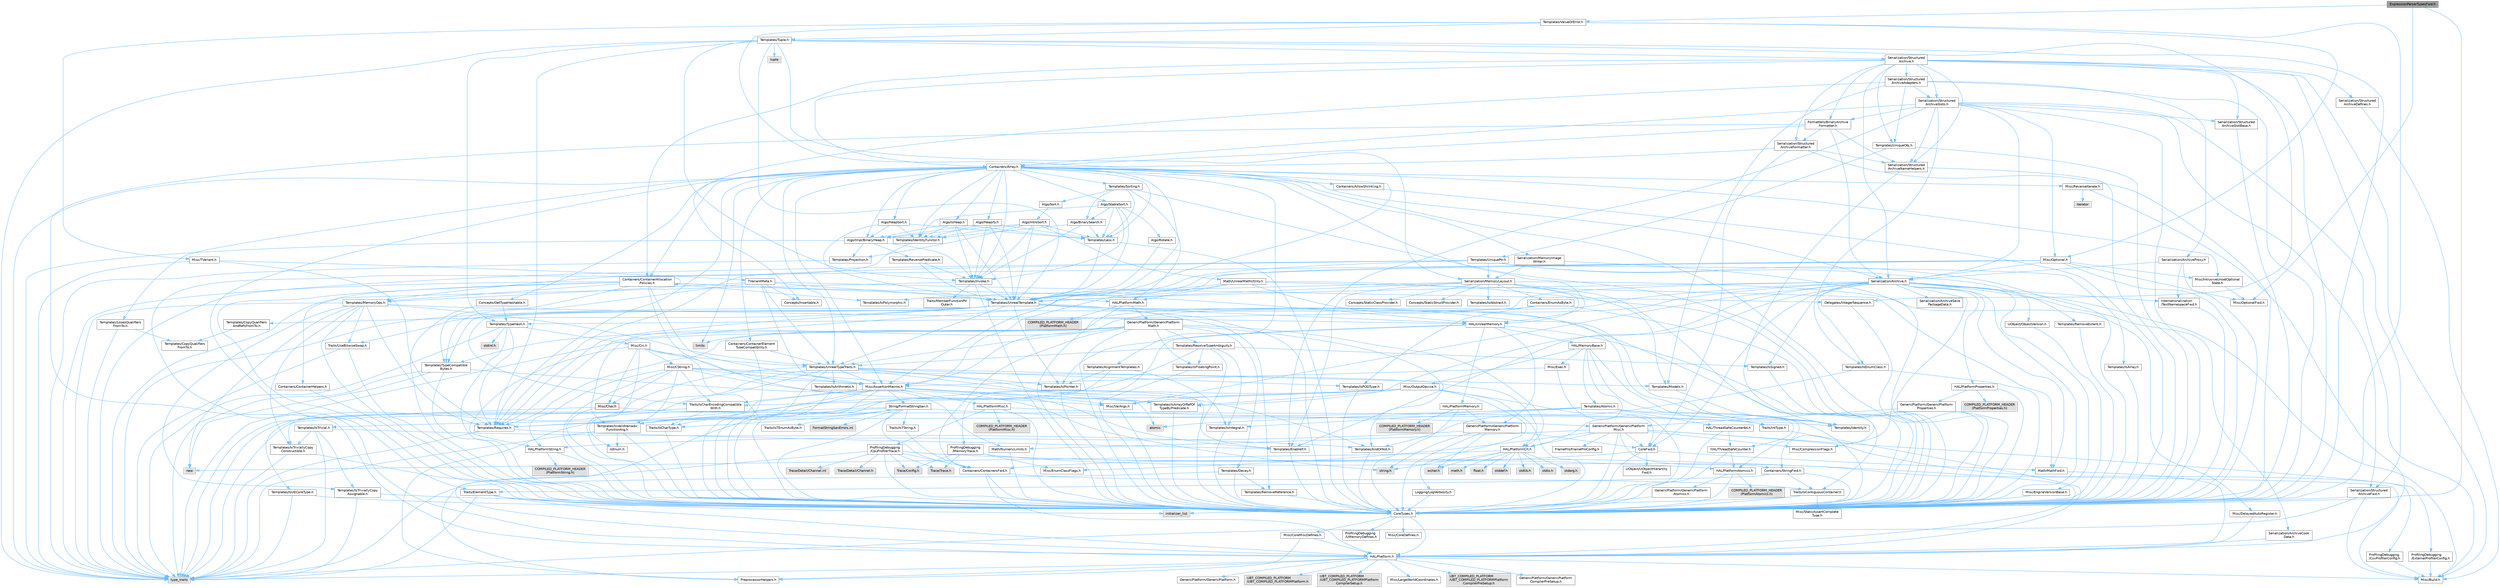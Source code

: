 digraph "ExpressionParserTypesFwd.h"
{
 // INTERACTIVE_SVG=YES
 // LATEX_PDF_SIZE
  bgcolor="transparent";
  edge [fontname=Helvetica,fontsize=10,labelfontname=Helvetica,labelfontsize=10];
  node [fontname=Helvetica,fontsize=10,shape=box,height=0.2,width=0.4];
  Node1 [id="Node000001",label="ExpressionParserTypesFwd.h",height=0.2,width=0.4,color="gray40", fillcolor="grey60", style="filled", fontcolor="black",tooltip=" "];
  Node1 -> Node2 [id="edge1_Node000001_Node000002",color="steelblue1",style="solid",tooltip=" "];
  Node2 [id="Node000002",label="CoreTypes.h",height=0.2,width=0.4,color="grey40", fillcolor="white", style="filled",URL="$dc/dec/CoreTypes_8h.html",tooltip=" "];
  Node2 -> Node3 [id="edge2_Node000002_Node000003",color="steelblue1",style="solid",tooltip=" "];
  Node3 [id="Node000003",label="HAL/Platform.h",height=0.2,width=0.4,color="grey40", fillcolor="white", style="filled",URL="$d9/dd0/Platform_8h.html",tooltip=" "];
  Node3 -> Node4 [id="edge3_Node000003_Node000004",color="steelblue1",style="solid",tooltip=" "];
  Node4 [id="Node000004",label="Misc/Build.h",height=0.2,width=0.4,color="grey40", fillcolor="white", style="filled",URL="$d3/dbb/Build_8h.html",tooltip=" "];
  Node3 -> Node5 [id="edge4_Node000003_Node000005",color="steelblue1",style="solid",tooltip=" "];
  Node5 [id="Node000005",label="Misc/LargeWorldCoordinates.h",height=0.2,width=0.4,color="grey40", fillcolor="white", style="filled",URL="$d2/dcb/LargeWorldCoordinates_8h.html",tooltip=" "];
  Node3 -> Node6 [id="edge5_Node000003_Node000006",color="steelblue1",style="solid",tooltip=" "];
  Node6 [id="Node000006",label="type_traits",height=0.2,width=0.4,color="grey60", fillcolor="#E0E0E0", style="filled",tooltip=" "];
  Node3 -> Node7 [id="edge6_Node000003_Node000007",color="steelblue1",style="solid",tooltip=" "];
  Node7 [id="Node000007",label="PreprocessorHelpers.h",height=0.2,width=0.4,color="grey40", fillcolor="white", style="filled",URL="$db/ddb/PreprocessorHelpers_8h.html",tooltip=" "];
  Node3 -> Node8 [id="edge7_Node000003_Node000008",color="steelblue1",style="solid",tooltip=" "];
  Node8 [id="Node000008",label="UBT_COMPILED_PLATFORM\l/UBT_COMPILED_PLATFORMPlatform\lCompilerPreSetup.h",height=0.2,width=0.4,color="grey60", fillcolor="#E0E0E0", style="filled",tooltip=" "];
  Node3 -> Node9 [id="edge8_Node000003_Node000009",color="steelblue1",style="solid",tooltip=" "];
  Node9 [id="Node000009",label="GenericPlatform/GenericPlatform\lCompilerPreSetup.h",height=0.2,width=0.4,color="grey40", fillcolor="white", style="filled",URL="$d9/dc8/GenericPlatformCompilerPreSetup_8h.html",tooltip=" "];
  Node3 -> Node10 [id="edge9_Node000003_Node000010",color="steelblue1",style="solid",tooltip=" "];
  Node10 [id="Node000010",label="GenericPlatform/GenericPlatform.h",height=0.2,width=0.4,color="grey40", fillcolor="white", style="filled",URL="$d6/d84/GenericPlatform_8h.html",tooltip=" "];
  Node3 -> Node11 [id="edge10_Node000003_Node000011",color="steelblue1",style="solid",tooltip=" "];
  Node11 [id="Node000011",label="UBT_COMPILED_PLATFORM\l/UBT_COMPILED_PLATFORMPlatform.h",height=0.2,width=0.4,color="grey60", fillcolor="#E0E0E0", style="filled",tooltip=" "];
  Node3 -> Node12 [id="edge11_Node000003_Node000012",color="steelblue1",style="solid",tooltip=" "];
  Node12 [id="Node000012",label="UBT_COMPILED_PLATFORM\l/UBT_COMPILED_PLATFORMPlatform\lCompilerSetup.h",height=0.2,width=0.4,color="grey60", fillcolor="#E0E0E0", style="filled",tooltip=" "];
  Node2 -> Node13 [id="edge12_Node000002_Node000013",color="steelblue1",style="solid",tooltip=" "];
  Node13 [id="Node000013",label="ProfilingDebugging\l/UMemoryDefines.h",height=0.2,width=0.4,color="grey40", fillcolor="white", style="filled",URL="$d2/da2/UMemoryDefines_8h.html",tooltip=" "];
  Node2 -> Node14 [id="edge13_Node000002_Node000014",color="steelblue1",style="solid",tooltip=" "];
  Node14 [id="Node000014",label="Misc/CoreMiscDefines.h",height=0.2,width=0.4,color="grey40", fillcolor="white", style="filled",URL="$da/d38/CoreMiscDefines_8h.html",tooltip=" "];
  Node14 -> Node3 [id="edge14_Node000014_Node000003",color="steelblue1",style="solid",tooltip=" "];
  Node14 -> Node7 [id="edge15_Node000014_Node000007",color="steelblue1",style="solid",tooltip=" "];
  Node2 -> Node15 [id="edge16_Node000002_Node000015",color="steelblue1",style="solid",tooltip=" "];
  Node15 [id="Node000015",label="Misc/CoreDefines.h",height=0.2,width=0.4,color="grey40", fillcolor="white", style="filled",URL="$d3/dd2/CoreDefines_8h.html",tooltip=" "];
  Node1 -> Node16 [id="edge17_Node000001_Node000016",color="steelblue1",style="solid",tooltip=" "];
  Node16 [id="Node000016",label="Misc/OptionalFwd.h",height=0.2,width=0.4,color="grey40", fillcolor="white", style="filled",URL="$dc/d50/OptionalFwd_8h.html",tooltip=" "];
  Node1 -> Node17 [id="edge18_Node000001_Node000017",color="steelblue1",style="solid",tooltip=" "];
  Node17 [id="Node000017",label="Templates/ValueOrError.h",height=0.2,width=0.4,color="grey40", fillcolor="white", style="filled",URL="$d5/dd1/ValueOrError_8h.html",tooltip=" "];
  Node17 -> Node2 [id="edge19_Node000017_Node000002",color="steelblue1",style="solid",tooltip=" "];
  Node17 -> Node18 [id="edge20_Node000017_Node000018",color="steelblue1",style="solid",tooltip=" "];
  Node18 [id="Node000018",label="Misc/Optional.h",height=0.2,width=0.4,color="grey40", fillcolor="white", style="filled",URL="$d2/dae/Optional_8h.html",tooltip=" "];
  Node18 -> Node2 [id="edge21_Node000018_Node000002",color="steelblue1",style="solid",tooltip=" "];
  Node18 -> Node19 [id="edge22_Node000018_Node000019",color="steelblue1",style="solid",tooltip=" "];
  Node19 [id="Node000019",label="Misc/AssertionMacros.h",height=0.2,width=0.4,color="grey40", fillcolor="white", style="filled",URL="$d0/dfa/AssertionMacros_8h.html",tooltip=" "];
  Node19 -> Node2 [id="edge23_Node000019_Node000002",color="steelblue1",style="solid",tooltip=" "];
  Node19 -> Node3 [id="edge24_Node000019_Node000003",color="steelblue1",style="solid",tooltip=" "];
  Node19 -> Node20 [id="edge25_Node000019_Node000020",color="steelblue1",style="solid",tooltip=" "];
  Node20 [id="Node000020",label="HAL/PlatformMisc.h",height=0.2,width=0.4,color="grey40", fillcolor="white", style="filled",URL="$d0/df5/PlatformMisc_8h.html",tooltip=" "];
  Node20 -> Node2 [id="edge26_Node000020_Node000002",color="steelblue1",style="solid",tooltip=" "];
  Node20 -> Node21 [id="edge27_Node000020_Node000021",color="steelblue1",style="solid",tooltip=" "];
  Node21 [id="Node000021",label="GenericPlatform/GenericPlatform\lMisc.h",height=0.2,width=0.4,color="grey40", fillcolor="white", style="filled",URL="$db/d9a/GenericPlatformMisc_8h.html",tooltip=" "];
  Node21 -> Node22 [id="edge28_Node000021_Node000022",color="steelblue1",style="solid",tooltip=" "];
  Node22 [id="Node000022",label="Containers/StringFwd.h",height=0.2,width=0.4,color="grey40", fillcolor="white", style="filled",URL="$df/d37/StringFwd_8h.html",tooltip=" "];
  Node22 -> Node2 [id="edge29_Node000022_Node000002",color="steelblue1",style="solid",tooltip=" "];
  Node22 -> Node23 [id="edge30_Node000022_Node000023",color="steelblue1",style="solid",tooltip=" "];
  Node23 [id="Node000023",label="Traits/ElementType.h",height=0.2,width=0.4,color="grey40", fillcolor="white", style="filled",URL="$d5/d4f/ElementType_8h.html",tooltip=" "];
  Node23 -> Node3 [id="edge31_Node000023_Node000003",color="steelblue1",style="solid",tooltip=" "];
  Node23 -> Node24 [id="edge32_Node000023_Node000024",color="steelblue1",style="solid",tooltip=" "];
  Node24 [id="Node000024",label="initializer_list",height=0.2,width=0.4,color="grey60", fillcolor="#E0E0E0", style="filled",tooltip=" "];
  Node23 -> Node6 [id="edge33_Node000023_Node000006",color="steelblue1",style="solid",tooltip=" "];
  Node22 -> Node25 [id="edge34_Node000022_Node000025",color="steelblue1",style="solid",tooltip=" "];
  Node25 [id="Node000025",label="Traits/IsContiguousContainer.h",height=0.2,width=0.4,color="grey40", fillcolor="white", style="filled",URL="$d5/d3c/IsContiguousContainer_8h.html",tooltip=" "];
  Node25 -> Node2 [id="edge35_Node000025_Node000002",color="steelblue1",style="solid",tooltip=" "];
  Node25 -> Node26 [id="edge36_Node000025_Node000026",color="steelblue1",style="solid",tooltip=" "];
  Node26 [id="Node000026",label="Misc/StaticAssertComplete\lType.h",height=0.2,width=0.4,color="grey40", fillcolor="white", style="filled",URL="$d5/d4e/StaticAssertCompleteType_8h.html",tooltip=" "];
  Node25 -> Node24 [id="edge37_Node000025_Node000024",color="steelblue1",style="solid",tooltip=" "];
  Node21 -> Node27 [id="edge38_Node000021_Node000027",color="steelblue1",style="solid",tooltip=" "];
  Node27 [id="Node000027",label="CoreFwd.h",height=0.2,width=0.4,color="grey40", fillcolor="white", style="filled",URL="$d1/d1e/CoreFwd_8h.html",tooltip=" "];
  Node27 -> Node2 [id="edge39_Node000027_Node000002",color="steelblue1",style="solid",tooltip=" "];
  Node27 -> Node28 [id="edge40_Node000027_Node000028",color="steelblue1",style="solid",tooltip=" "];
  Node28 [id="Node000028",label="Containers/ContainersFwd.h",height=0.2,width=0.4,color="grey40", fillcolor="white", style="filled",URL="$d4/d0a/ContainersFwd_8h.html",tooltip=" "];
  Node28 -> Node3 [id="edge41_Node000028_Node000003",color="steelblue1",style="solid",tooltip=" "];
  Node28 -> Node2 [id="edge42_Node000028_Node000002",color="steelblue1",style="solid",tooltip=" "];
  Node28 -> Node25 [id="edge43_Node000028_Node000025",color="steelblue1",style="solid",tooltip=" "];
  Node27 -> Node29 [id="edge44_Node000027_Node000029",color="steelblue1",style="solid",tooltip=" "];
  Node29 [id="Node000029",label="Math/MathFwd.h",height=0.2,width=0.4,color="grey40", fillcolor="white", style="filled",URL="$d2/d10/MathFwd_8h.html",tooltip=" "];
  Node29 -> Node3 [id="edge45_Node000029_Node000003",color="steelblue1",style="solid",tooltip=" "];
  Node27 -> Node30 [id="edge46_Node000027_Node000030",color="steelblue1",style="solid",tooltip=" "];
  Node30 [id="Node000030",label="UObject/UObjectHierarchy\lFwd.h",height=0.2,width=0.4,color="grey40", fillcolor="white", style="filled",URL="$d3/d13/UObjectHierarchyFwd_8h.html",tooltip=" "];
  Node21 -> Node2 [id="edge47_Node000021_Node000002",color="steelblue1",style="solid",tooltip=" "];
  Node21 -> Node31 [id="edge48_Node000021_Node000031",color="steelblue1",style="solid",tooltip=" "];
  Node31 [id="Node000031",label="FramePro/FrameProConfig.h",height=0.2,width=0.4,color="grey40", fillcolor="white", style="filled",URL="$d7/d90/FrameProConfig_8h.html",tooltip=" "];
  Node21 -> Node32 [id="edge49_Node000021_Node000032",color="steelblue1",style="solid",tooltip=" "];
  Node32 [id="Node000032",label="HAL/PlatformCrt.h",height=0.2,width=0.4,color="grey40", fillcolor="white", style="filled",URL="$d8/d75/PlatformCrt_8h.html",tooltip=" "];
  Node32 -> Node33 [id="edge50_Node000032_Node000033",color="steelblue1",style="solid",tooltip=" "];
  Node33 [id="Node000033",label="new",height=0.2,width=0.4,color="grey60", fillcolor="#E0E0E0", style="filled",tooltip=" "];
  Node32 -> Node34 [id="edge51_Node000032_Node000034",color="steelblue1",style="solid",tooltip=" "];
  Node34 [id="Node000034",label="wchar.h",height=0.2,width=0.4,color="grey60", fillcolor="#E0E0E0", style="filled",tooltip=" "];
  Node32 -> Node35 [id="edge52_Node000032_Node000035",color="steelblue1",style="solid",tooltip=" "];
  Node35 [id="Node000035",label="stddef.h",height=0.2,width=0.4,color="grey60", fillcolor="#E0E0E0", style="filled",tooltip=" "];
  Node32 -> Node36 [id="edge53_Node000032_Node000036",color="steelblue1",style="solid",tooltip=" "];
  Node36 [id="Node000036",label="stdlib.h",height=0.2,width=0.4,color="grey60", fillcolor="#E0E0E0", style="filled",tooltip=" "];
  Node32 -> Node37 [id="edge54_Node000032_Node000037",color="steelblue1",style="solid",tooltip=" "];
  Node37 [id="Node000037",label="stdio.h",height=0.2,width=0.4,color="grey60", fillcolor="#E0E0E0", style="filled",tooltip=" "];
  Node32 -> Node38 [id="edge55_Node000032_Node000038",color="steelblue1",style="solid",tooltip=" "];
  Node38 [id="Node000038",label="stdarg.h",height=0.2,width=0.4,color="grey60", fillcolor="#E0E0E0", style="filled",tooltip=" "];
  Node32 -> Node39 [id="edge56_Node000032_Node000039",color="steelblue1",style="solid",tooltip=" "];
  Node39 [id="Node000039",label="math.h",height=0.2,width=0.4,color="grey60", fillcolor="#E0E0E0", style="filled",tooltip=" "];
  Node32 -> Node40 [id="edge57_Node000032_Node000040",color="steelblue1",style="solid",tooltip=" "];
  Node40 [id="Node000040",label="float.h",height=0.2,width=0.4,color="grey60", fillcolor="#E0E0E0", style="filled",tooltip=" "];
  Node32 -> Node41 [id="edge58_Node000032_Node000041",color="steelblue1",style="solid",tooltip=" "];
  Node41 [id="Node000041",label="string.h",height=0.2,width=0.4,color="grey60", fillcolor="#E0E0E0", style="filled",tooltip=" "];
  Node21 -> Node42 [id="edge59_Node000021_Node000042",color="steelblue1",style="solid",tooltip=" "];
  Node42 [id="Node000042",label="Math/NumericLimits.h",height=0.2,width=0.4,color="grey40", fillcolor="white", style="filled",URL="$df/d1b/NumericLimits_8h.html",tooltip=" "];
  Node42 -> Node2 [id="edge60_Node000042_Node000002",color="steelblue1",style="solid",tooltip=" "];
  Node21 -> Node43 [id="edge61_Node000021_Node000043",color="steelblue1",style="solid",tooltip=" "];
  Node43 [id="Node000043",label="Misc/CompressionFlags.h",height=0.2,width=0.4,color="grey40", fillcolor="white", style="filled",URL="$d9/d76/CompressionFlags_8h.html",tooltip=" "];
  Node21 -> Node44 [id="edge62_Node000021_Node000044",color="steelblue1",style="solid",tooltip=" "];
  Node44 [id="Node000044",label="Misc/EnumClassFlags.h",height=0.2,width=0.4,color="grey40", fillcolor="white", style="filled",URL="$d8/de7/EnumClassFlags_8h.html",tooltip=" "];
  Node21 -> Node45 [id="edge63_Node000021_Node000045",color="steelblue1",style="solid",tooltip=" "];
  Node45 [id="Node000045",label="ProfilingDebugging\l/CsvProfilerConfig.h",height=0.2,width=0.4,color="grey40", fillcolor="white", style="filled",URL="$d3/d88/CsvProfilerConfig_8h.html",tooltip=" "];
  Node45 -> Node4 [id="edge64_Node000045_Node000004",color="steelblue1",style="solid",tooltip=" "];
  Node21 -> Node46 [id="edge65_Node000021_Node000046",color="steelblue1",style="solid",tooltip=" "];
  Node46 [id="Node000046",label="ProfilingDebugging\l/ExternalProfilerConfig.h",height=0.2,width=0.4,color="grey40", fillcolor="white", style="filled",URL="$d3/dbb/ExternalProfilerConfig_8h.html",tooltip=" "];
  Node46 -> Node4 [id="edge66_Node000046_Node000004",color="steelblue1",style="solid",tooltip=" "];
  Node20 -> Node47 [id="edge67_Node000020_Node000047",color="steelblue1",style="solid",tooltip=" "];
  Node47 [id="Node000047",label="COMPILED_PLATFORM_HEADER\l(PlatformMisc.h)",height=0.2,width=0.4,color="grey60", fillcolor="#E0E0E0", style="filled",tooltip=" "];
  Node20 -> Node48 [id="edge68_Node000020_Node000048",color="steelblue1",style="solid",tooltip=" "];
  Node48 [id="Node000048",label="ProfilingDebugging\l/CpuProfilerTrace.h",height=0.2,width=0.4,color="grey40", fillcolor="white", style="filled",URL="$da/dcb/CpuProfilerTrace_8h.html",tooltip=" "];
  Node48 -> Node2 [id="edge69_Node000048_Node000002",color="steelblue1",style="solid",tooltip=" "];
  Node48 -> Node28 [id="edge70_Node000048_Node000028",color="steelblue1",style="solid",tooltip=" "];
  Node48 -> Node49 [id="edge71_Node000048_Node000049",color="steelblue1",style="solid",tooltip=" "];
  Node49 [id="Node000049",label="HAL/PlatformAtomics.h",height=0.2,width=0.4,color="grey40", fillcolor="white", style="filled",URL="$d3/d36/PlatformAtomics_8h.html",tooltip=" "];
  Node49 -> Node2 [id="edge72_Node000049_Node000002",color="steelblue1",style="solid",tooltip=" "];
  Node49 -> Node50 [id="edge73_Node000049_Node000050",color="steelblue1",style="solid",tooltip=" "];
  Node50 [id="Node000050",label="GenericPlatform/GenericPlatform\lAtomics.h",height=0.2,width=0.4,color="grey40", fillcolor="white", style="filled",URL="$da/d72/GenericPlatformAtomics_8h.html",tooltip=" "];
  Node50 -> Node2 [id="edge74_Node000050_Node000002",color="steelblue1",style="solid",tooltip=" "];
  Node49 -> Node51 [id="edge75_Node000049_Node000051",color="steelblue1",style="solid",tooltip=" "];
  Node51 [id="Node000051",label="COMPILED_PLATFORM_HEADER\l(PlatformAtomics.h)",height=0.2,width=0.4,color="grey60", fillcolor="#E0E0E0", style="filled",tooltip=" "];
  Node48 -> Node7 [id="edge76_Node000048_Node000007",color="steelblue1",style="solid",tooltip=" "];
  Node48 -> Node4 [id="edge77_Node000048_Node000004",color="steelblue1",style="solid",tooltip=" "];
  Node48 -> Node52 [id="edge78_Node000048_Node000052",color="steelblue1",style="solid",tooltip=" "];
  Node52 [id="Node000052",label="Trace/Config.h",height=0.2,width=0.4,color="grey60", fillcolor="#E0E0E0", style="filled",tooltip=" "];
  Node48 -> Node53 [id="edge79_Node000048_Node000053",color="steelblue1",style="solid",tooltip=" "];
  Node53 [id="Node000053",label="Trace/Detail/Channel.h",height=0.2,width=0.4,color="grey60", fillcolor="#E0E0E0", style="filled",tooltip=" "];
  Node48 -> Node54 [id="edge80_Node000048_Node000054",color="steelblue1",style="solid",tooltip=" "];
  Node54 [id="Node000054",label="Trace/Detail/Channel.inl",height=0.2,width=0.4,color="grey60", fillcolor="#E0E0E0", style="filled",tooltip=" "];
  Node48 -> Node55 [id="edge81_Node000048_Node000055",color="steelblue1",style="solid",tooltip=" "];
  Node55 [id="Node000055",label="Trace/Trace.h",height=0.2,width=0.4,color="grey60", fillcolor="#E0E0E0", style="filled",tooltip=" "];
  Node19 -> Node7 [id="edge82_Node000019_Node000007",color="steelblue1",style="solid",tooltip=" "];
  Node19 -> Node56 [id="edge83_Node000019_Node000056",color="steelblue1",style="solid",tooltip=" "];
  Node56 [id="Node000056",label="Templates/EnableIf.h",height=0.2,width=0.4,color="grey40", fillcolor="white", style="filled",URL="$d7/d60/EnableIf_8h.html",tooltip=" "];
  Node56 -> Node2 [id="edge84_Node000056_Node000002",color="steelblue1",style="solid",tooltip=" "];
  Node19 -> Node57 [id="edge85_Node000019_Node000057",color="steelblue1",style="solid",tooltip=" "];
  Node57 [id="Node000057",label="Templates/IsArrayOrRefOf\lTypeByPredicate.h",height=0.2,width=0.4,color="grey40", fillcolor="white", style="filled",URL="$d6/da1/IsArrayOrRefOfTypeByPredicate_8h.html",tooltip=" "];
  Node57 -> Node2 [id="edge86_Node000057_Node000002",color="steelblue1",style="solid",tooltip=" "];
  Node19 -> Node58 [id="edge87_Node000019_Node000058",color="steelblue1",style="solid",tooltip=" "];
  Node58 [id="Node000058",label="Templates/IsValidVariadic\lFunctionArg.h",height=0.2,width=0.4,color="grey40", fillcolor="white", style="filled",URL="$d0/dc8/IsValidVariadicFunctionArg_8h.html",tooltip=" "];
  Node58 -> Node2 [id="edge88_Node000058_Node000002",color="steelblue1",style="solid",tooltip=" "];
  Node58 -> Node59 [id="edge89_Node000058_Node000059",color="steelblue1",style="solid",tooltip=" "];
  Node59 [id="Node000059",label="IsEnum.h",height=0.2,width=0.4,color="grey40", fillcolor="white", style="filled",URL="$d4/de5/IsEnum_8h.html",tooltip=" "];
  Node58 -> Node6 [id="edge90_Node000058_Node000006",color="steelblue1",style="solid",tooltip=" "];
  Node19 -> Node60 [id="edge91_Node000019_Node000060",color="steelblue1",style="solid",tooltip=" "];
  Node60 [id="Node000060",label="Traits/IsCharEncodingCompatible\lWith.h",height=0.2,width=0.4,color="grey40", fillcolor="white", style="filled",URL="$df/dd1/IsCharEncodingCompatibleWith_8h.html",tooltip=" "];
  Node60 -> Node6 [id="edge92_Node000060_Node000006",color="steelblue1",style="solid",tooltip=" "];
  Node60 -> Node61 [id="edge93_Node000060_Node000061",color="steelblue1",style="solid",tooltip=" "];
  Node61 [id="Node000061",label="Traits/IsCharType.h",height=0.2,width=0.4,color="grey40", fillcolor="white", style="filled",URL="$db/d51/IsCharType_8h.html",tooltip=" "];
  Node61 -> Node2 [id="edge94_Node000061_Node000002",color="steelblue1",style="solid",tooltip=" "];
  Node19 -> Node62 [id="edge95_Node000019_Node000062",color="steelblue1",style="solid",tooltip=" "];
  Node62 [id="Node000062",label="Misc/VarArgs.h",height=0.2,width=0.4,color="grey40", fillcolor="white", style="filled",URL="$d5/d6f/VarArgs_8h.html",tooltip=" "];
  Node62 -> Node2 [id="edge96_Node000062_Node000002",color="steelblue1",style="solid",tooltip=" "];
  Node19 -> Node63 [id="edge97_Node000019_Node000063",color="steelblue1",style="solid",tooltip=" "];
  Node63 [id="Node000063",label="String/FormatStringSan.h",height=0.2,width=0.4,color="grey40", fillcolor="white", style="filled",URL="$d3/d8b/FormatStringSan_8h.html",tooltip=" "];
  Node63 -> Node6 [id="edge98_Node000063_Node000006",color="steelblue1",style="solid",tooltip=" "];
  Node63 -> Node2 [id="edge99_Node000063_Node000002",color="steelblue1",style="solid",tooltip=" "];
  Node63 -> Node64 [id="edge100_Node000063_Node000064",color="steelblue1",style="solid",tooltip=" "];
  Node64 [id="Node000064",label="Templates/Requires.h",height=0.2,width=0.4,color="grey40", fillcolor="white", style="filled",URL="$dc/d96/Requires_8h.html",tooltip=" "];
  Node64 -> Node56 [id="edge101_Node000064_Node000056",color="steelblue1",style="solid",tooltip=" "];
  Node64 -> Node6 [id="edge102_Node000064_Node000006",color="steelblue1",style="solid",tooltip=" "];
  Node63 -> Node65 [id="edge103_Node000063_Node000065",color="steelblue1",style="solid",tooltip=" "];
  Node65 [id="Node000065",label="Templates/Identity.h",height=0.2,width=0.4,color="grey40", fillcolor="white", style="filled",URL="$d0/dd5/Identity_8h.html",tooltip=" "];
  Node63 -> Node58 [id="edge104_Node000063_Node000058",color="steelblue1",style="solid",tooltip=" "];
  Node63 -> Node61 [id="edge105_Node000063_Node000061",color="steelblue1",style="solid",tooltip=" "];
  Node63 -> Node66 [id="edge106_Node000063_Node000066",color="steelblue1",style="solid",tooltip=" "];
  Node66 [id="Node000066",label="Traits/IsTEnumAsByte.h",height=0.2,width=0.4,color="grey40", fillcolor="white", style="filled",URL="$d1/de6/IsTEnumAsByte_8h.html",tooltip=" "];
  Node63 -> Node67 [id="edge107_Node000063_Node000067",color="steelblue1",style="solid",tooltip=" "];
  Node67 [id="Node000067",label="Traits/IsTString.h",height=0.2,width=0.4,color="grey40", fillcolor="white", style="filled",URL="$d0/df8/IsTString_8h.html",tooltip=" "];
  Node67 -> Node28 [id="edge108_Node000067_Node000028",color="steelblue1",style="solid",tooltip=" "];
  Node63 -> Node28 [id="edge109_Node000063_Node000028",color="steelblue1",style="solid",tooltip=" "];
  Node63 -> Node68 [id="edge110_Node000063_Node000068",color="steelblue1",style="solid",tooltip=" "];
  Node68 [id="Node000068",label="FormatStringSanErrors.inl",height=0.2,width=0.4,color="grey60", fillcolor="#E0E0E0", style="filled",tooltip=" "];
  Node19 -> Node69 [id="edge111_Node000019_Node000069",color="steelblue1",style="solid",tooltip=" "];
  Node69 [id="Node000069",label="atomic",height=0.2,width=0.4,color="grey60", fillcolor="#E0E0E0", style="filled",tooltip=" "];
  Node18 -> Node70 [id="edge112_Node000018_Node000070",color="steelblue1",style="solid",tooltip=" "];
  Node70 [id="Node000070",label="Misc/IntrusiveUnsetOptional\lState.h",height=0.2,width=0.4,color="grey40", fillcolor="white", style="filled",URL="$d2/d0a/IntrusiveUnsetOptionalState_8h.html",tooltip=" "];
  Node70 -> Node16 [id="edge113_Node000070_Node000016",color="steelblue1",style="solid",tooltip=" "];
  Node18 -> Node16 [id="edge114_Node000018_Node000016",color="steelblue1",style="solid",tooltip=" "];
  Node18 -> Node71 [id="edge115_Node000018_Node000071",color="steelblue1",style="solid",tooltip=" "];
  Node71 [id="Node000071",label="Templates/MemoryOps.h",height=0.2,width=0.4,color="grey40", fillcolor="white", style="filled",URL="$db/dea/MemoryOps_8h.html",tooltip=" "];
  Node71 -> Node2 [id="edge116_Node000071_Node000002",color="steelblue1",style="solid",tooltip=" "];
  Node71 -> Node72 [id="edge117_Node000071_Node000072",color="steelblue1",style="solid",tooltip=" "];
  Node72 [id="Node000072",label="HAL/UnrealMemory.h",height=0.2,width=0.4,color="grey40", fillcolor="white", style="filled",URL="$d9/d96/UnrealMemory_8h.html",tooltip=" "];
  Node72 -> Node2 [id="edge118_Node000072_Node000002",color="steelblue1",style="solid",tooltip=" "];
  Node72 -> Node73 [id="edge119_Node000072_Node000073",color="steelblue1",style="solid",tooltip=" "];
  Node73 [id="Node000073",label="GenericPlatform/GenericPlatform\lMemory.h",height=0.2,width=0.4,color="grey40", fillcolor="white", style="filled",URL="$dd/d22/GenericPlatformMemory_8h.html",tooltip=" "];
  Node73 -> Node27 [id="edge120_Node000073_Node000027",color="steelblue1",style="solid",tooltip=" "];
  Node73 -> Node2 [id="edge121_Node000073_Node000002",color="steelblue1",style="solid",tooltip=" "];
  Node73 -> Node74 [id="edge122_Node000073_Node000074",color="steelblue1",style="solid",tooltip=" "];
  Node74 [id="Node000074",label="HAL/PlatformString.h",height=0.2,width=0.4,color="grey40", fillcolor="white", style="filled",URL="$db/db5/PlatformString_8h.html",tooltip=" "];
  Node74 -> Node2 [id="edge123_Node000074_Node000002",color="steelblue1",style="solid",tooltip=" "];
  Node74 -> Node75 [id="edge124_Node000074_Node000075",color="steelblue1",style="solid",tooltip=" "];
  Node75 [id="Node000075",label="COMPILED_PLATFORM_HEADER\l(PlatformString.h)",height=0.2,width=0.4,color="grey60", fillcolor="#E0E0E0", style="filled",tooltip=" "];
  Node73 -> Node41 [id="edge125_Node000073_Node000041",color="steelblue1",style="solid",tooltip=" "];
  Node73 -> Node34 [id="edge126_Node000073_Node000034",color="steelblue1",style="solid",tooltip=" "];
  Node72 -> Node76 [id="edge127_Node000072_Node000076",color="steelblue1",style="solid",tooltip=" "];
  Node76 [id="Node000076",label="HAL/MemoryBase.h",height=0.2,width=0.4,color="grey40", fillcolor="white", style="filled",URL="$d6/d9f/MemoryBase_8h.html",tooltip=" "];
  Node76 -> Node2 [id="edge128_Node000076_Node000002",color="steelblue1",style="solid",tooltip=" "];
  Node76 -> Node49 [id="edge129_Node000076_Node000049",color="steelblue1",style="solid",tooltip=" "];
  Node76 -> Node32 [id="edge130_Node000076_Node000032",color="steelblue1",style="solid",tooltip=" "];
  Node76 -> Node77 [id="edge131_Node000076_Node000077",color="steelblue1",style="solid",tooltip=" "];
  Node77 [id="Node000077",label="Misc/Exec.h",height=0.2,width=0.4,color="grey40", fillcolor="white", style="filled",URL="$de/ddb/Exec_8h.html",tooltip=" "];
  Node77 -> Node2 [id="edge132_Node000077_Node000002",color="steelblue1",style="solid",tooltip=" "];
  Node77 -> Node19 [id="edge133_Node000077_Node000019",color="steelblue1",style="solid",tooltip=" "];
  Node76 -> Node78 [id="edge134_Node000076_Node000078",color="steelblue1",style="solid",tooltip=" "];
  Node78 [id="Node000078",label="Misc/OutputDevice.h",height=0.2,width=0.4,color="grey40", fillcolor="white", style="filled",URL="$d7/d32/OutputDevice_8h.html",tooltip=" "];
  Node78 -> Node27 [id="edge135_Node000078_Node000027",color="steelblue1",style="solid",tooltip=" "];
  Node78 -> Node2 [id="edge136_Node000078_Node000002",color="steelblue1",style="solid",tooltip=" "];
  Node78 -> Node79 [id="edge137_Node000078_Node000079",color="steelblue1",style="solid",tooltip=" "];
  Node79 [id="Node000079",label="Logging/LogVerbosity.h",height=0.2,width=0.4,color="grey40", fillcolor="white", style="filled",URL="$d2/d8f/LogVerbosity_8h.html",tooltip=" "];
  Node79 -> Node2 [id="edge138_Node000079_Node000002",color="steelblue1",style="solid",tooltip=" "];
  Node78 -> Node62 [id="edge139_Node000078_Node000062",color="steelblue1",style="solid",tooltip=" "];
  Node78 -> Node57 [id="edge140_Node000078_Node000057",color="steelblue1",style="solid",tooltip=" "];
  Node78 -> Node58 [id="edge141_Node000078_Node000058",color="steelblue1",style="solid",tooltip=" "];
  Node78 -> Node60 [id="edge142_Node000078_Node000060",color="steelblue1",style="solid",tooltip=" "];
  Node76 -> Node80 [id="edge143_Node000076_Node000080",color="steelblue1",style="solid",tooltip=" "];
  Node80 [id="Node000080",label="Templates/Atomic.h",height=0.2,width=0.4,color="grey40", fillcolor="white", style="filled",URL="$d3/d91/Atomic_8h.html",tooltip=" "];
  Node80 -> Node81 [id="edge144_Node000080_Node000081",color="steelblue1",style="solid",tooltip=" "];
  Node81 [id="Node000081",label="HAL/ThreadSafeCounter.h",height=0.2,width=0.4,color="grey40", fillcolor="white", style="filled",URL="$dc/dc9/ThreadSafeCounter_8h.html",tooltip=" "];
  Node81 -> Node2 [id="edge145_Node000081_Node000002",color="steelblue1",style="solid",tooltip=" "];
  Node81 -> Node49 [id="edge146_Node000081_Node000049",color="steelblue1",style="solid",tooltip=" "];
  Node80 -> Node82 [id="edge147_Node000080_Node000082",color="steelblue1",style="solid",tooltip=" "];
  Node82 [id="Node000082",label="HAL/ThreadSafeCounter64.h",height=0.2,width=0.4,color="grey40", fillcolor="white", style="filled",URL="$d0/d12/ThreadSafeCounter64_8h.html",tooltip=" "];
  Node82 -> Node2 [id="edge148_Node000082_Node000002",color="steelblue1",style="solid",tooltip=" "];
  Node82 -> Node81 [id="edge149_Node000082_Node000081",color="steelblue1",style="solid",tooltip=" "];
  Node80 -> Node83 [id="edge150_Node000080_Node000083",color="steelblue1",style="solid",tooltip=" "];
  Node83 [id="Node000083",label="Templates/IsIntegral.h",height=0.2,width=0.4,color="grey40", fillcolor="white", style="filled",URL="$da/d64/IsIntegral_8h.html",tooltip=" "];
  Node83 -> Node2 [id="edge151_Node000083_Node000002",color="steelblue1",style="solid",tooltip=" "];
  Node80 -> Node84 [id="edge152_Node000080_Node000084",color="steelblue1",style="solid",tooltip=" "];
  Node84 [id="Node000084",label="Templates/IsTrivial.h",height=0.2,width=0.4,color="grey40", fillcolor="white", style="filled",URL="$da/d4c/IsTrivial_8h.html",tooltip=" "];
  Node84 -> Node85 [id="edge153_Node000084_Node000085",color="steelblue1",style="solid",tooltip=" "];
  Node85 [id="Node000085",label="Templates/AndOrNot.h",height=0.2,width=0.4,color="grey40", fillcolor="white", style="filled",URL="$db/d0a/AndOrNot_8h.html",tooltip=" "];
  Node85 -> Node2 [id="edge154_Node000085_Node000002",color="steelblue1",style="solid",tooltip=" "];
  Node84 -> Node86 [id="edge155_Node000084_Node000086",color="steelblue1",style="solid",tooltip=" "];
  Node86 [id="Node000086",label="Templates/IsTriviallyCopy\lConstructible.h",height=0.2,width=0.4,color="grey40", fillcolor="white", style="filled",URL="$d3/d78/IsTriviallyCopyConstructible_8h.html",tooltip=" "];
  Node86 -> Node2 [id="edge156_Node000086_Node000002",color="steelblue1",style="solid",tooltip=" "];
  Node86 -> Node6 [id="edge157_Node000086_Node000006",color="steelblue1",style="solid",tooltip=" "];
  Node84 -> Node87 [id="edge158_Node000084_Node000087",color="steelblue1",style="solid",tooltip=" "];
  Node87 [id="Node000087",label="Templates/IsTriviallyCopy\lAssignable.h",height=0.2,width=0.4,color="grey40", fillcolor="white", style="filled",URL="$d2/df2/IsTriviallyCopyAssignable_8h.html",tooltip=" "];
  Node87 -> Node2 [id="edge159_Node000087_Node000002",color="steelblue1",style="solid",tooltip=" "];
  Node87 -> Node6 [id="edge160_Node000087_Node000006",color="steelblue1",style="solid",tooltip=" "];
  Node84 -> Node6 [id="edge161_Node000084_Node000006",color="steelblue1",style="solid",tooltip=" "];
  Node80 -> Node88 [id="edge162_Node000080_Node000088",color="steelblue1",style="solid",tooltip=" "];
  Node88 [id="Node000088",label="Traits/IntType.h",height=0.2,width=0.4,color="grey40", fillcolor="white", style="filled",URL="$d7/deb/IntType_8h.html",tooltip=" "];
  Node88 -> Node3 [id="edge163_Node000088_Node000003",color="steelblue1",style="solid",tooltip=" "];
  Node80 -> Node69 [id="edge164_Node000080_Node000069",color="steelblue1",style="solid",tooltip=" "];
  Node72 -> Node89 [id="edge165_Node000072_Node000089",color="steelblue1",style="solid",tooltip=" "];
  Node89 [id="Node000089",label="HAL/PlatformMemory.h",height=0.2,width=0.4,color="grey40", fillcolor="white", style="filled",URL="$de/d68/PlatformMemory_8h.html",tooltip=" "];
  Node89 -> Node2 [id="edge166_Node000089_Node000002",color="steelblue1",style="solid",tooltip=" "];
  Node89 -> Node73 [id="edge167_Node000089_Node000073",color="steelblue1",style="solid",tooltip=" "];
  Node89 -> Node90 [id="edge168_Node000089_Node000090",color="steelblue1",style="solid",tooltip=" "];
  Node90 [id="Node000090",label="COMPILED_PLATFORM_HEADER\l(PlatformMemory.h)",height=0.2,width=0.4,color="grey60", fillcolor="#E0E0E0", style="filled",tooltip=" "];
  Node72 -> Node91 [id="edge169_Node000072_Node000091",color="steelblue1",style="solid",tooltip=" "];
  Node91 [id="Node000091",label="ProfilingDebugging\l/MemoryTrace.h",height=0.2,width=0.4,color="grey40", fillcolor="white", style="filled",URL="$da/dd7/MemoryTrace_8h.html",tooltip=" "];
  Node91 -> Node3 [id="edge170_Node000091_Node000003",color="steelblue1",style="solid",tooltip=" "];
  Node91 -> Node44 [id="edge171_Node000091_Node000044",color="steelblue1",style="solid",tooltip=" "];
  Node91 -> Node52 [id="edge172_Node000091_Node000052",color="steelblue1",style="solid",tooltip=" "];
  Node91 -> Node55 [id="edge173_Node000091_Node000055",color="steelblue1",style="solid",tooltip=" "];
  Node72 -> Node92 [id="edge174_Node000072_Node000092",color="steelblue1",style="solid",tooltip=" "];
  Node92 [id="Node000092",label="Templates/IsPointer.h",height=0.2,width=0.4,color="grey40", fillcolor="white", style="filled",URL="$d7/d05/IsPointer_8h.html",tooltip=" "];
  Node92 -> Node2 [id="edge175_Node000092_Node000002",color="steelblue1",style="solid",tooltip=" "];
  Node71 -> Node87 [id="edge176_Node000071_Node000087",color="steelblue1",style="solid",tooltip=" "];
  Node71 -> Node86 [id="edge177_Node000071_Node000086",color="steelblue1",style="solid",tooltip=" "];
  Node71 -> Node64 [id="edge178_Node000071_Node000064",color="steelblue1",style="solid",tooltip=" "];
  Node71 -> Node93 [id="edge179_Node000071_Node000093",color="steelblue1",style="solid",tooltip=" "];
  Node93 [id="Node000093",label="Templates/UnrealTypeTraits.h",height=0.2,width=0.4,color="grey40", fillcolor="white", style="filled",URL="$d2/d2d/UnrealTypeTraits_8h.html",tooltip=" "];
  Node93 -> Node2 [id="edge180_Node000093_Node000002",color="steelblue1",style="solid",tooltip=" "];
  Node93 -> Node92 [id="edge181_Node000093_Node000092",color="steelblue1",style="solid",tooltip=" "];
  Node93 -> Node19 [id="edge182_Node000093_Node000019",color="steelblue1",style="solid",tooltip=" "];
  Node93 -> Node85 [id="edge183_Node000093_Node000085",color="steelblue1",style="solid",tooltip=" "];
  Node93 -> Node56 [id="edge184_Node000093_Node000056",color="steelblue1",style="solid",tooltip=" "];
  Node93 -> Node94 [id="edge185_Node000093_Node000094",color="steelblue1",style="solid",tooltip=" "];
  Node94 [id="Node000094",label="Templates/IsArithmetic.h",height=0.2,width=0.4,color="grey40", fillcolor="white", style="filled",URL="$d2/d5d/IsArithmetic_8h.html",tooltip=" "];
  Node94 -> Node2 [id="edge186_Node000094_Node000002",color="steelblue1",style="solid",tooltip=" "];
  Node93 -> Node59 [id="edge187_Node000093_Node000059",color="steelblue1",style="solid",tooltip=" "];
  Node93 -> Node95 [id="edge188_Node000093_Node000095",color="steelblue1",style="solid",tooltip=" "];
  Node95 [id="Node000095",label="Templates/Models.h",height=0.2,width=0.4,color="grey40", fillcolor="white", style="filled",URL="$d3/d0c/Models_8h.html",tooltip=" "];
  Node95 -> Node65 [id="edge189_Node000095_Node000065",color="steelblue1",style="solid",tooltip=" "];
  Node93 -> Node96 [id="edge190_Node000093_Node000096",color="steelblue1",style="solid",tooltip=" "];
  Node96 [id="Node000096",label="Templates/IsPODType.h",height=0.2,width=0.4,color="grey40", fillcolor="white", style="filled",URL="$d7/db1/IsPODType_8h.html",tooltip=" "];
  Node96 -> Node2 [id="edge191_Node000096_Node000002",color="steelblue1",style="solid",tooltip=" "];
  Node93 -> Node97 [id="edge192_Node000093_Node000097",color="steelblue1",style="solid",tooltip=" "];
  Node97 [id="Node000097",label="Templates/IsUECoreType.h",height=0.2,width=0.4,color="grey40", fillcolor="white", style="filled",URL="$d1/db8/IsUECoreType_8h.html",tooltip=" "];
  Node97 -> Node2 [id="edge193_Node000097_Node000002",color="steelblue1",style="solid",tooltip=" "];
  Node97 -> Node6 [id="edge194_Node000097_Node000006",color="steelblue1",style="solid",tooltip=" "];
  Node93 -> Node86 [id="edge195_Node000093_Node000086",color="steelblue1",style="solid",tooltip=" "];
  Node71 -> Node98 [id="edge196_Node000071_Node000098",color="steelblue1",style="solid",tooltip=" "];
  Node98 [id="Node000098",label="Traits/UseBitwiseSwap.h",height=0.2,width=0.4,color="grey40", fillcolor="white", style="filled",URL="$db/df3/UseBitwiseSwap_8h.html",tooltip=" "];
  Node98 -> Node2 [id="edge197_Node000098_Node000002",color="steelblue1",style="solid",tooltip=" "];
  Node98 -> Node6 [id="edge198_Node000098_Node000006",color="steelblue1",style="solid",tooltip=" "];
  Node71 -> Node33 [id="edge199_Node000071_Node000033",color="steelblue1",style="solid",tooltip=" "];
  Node71 -> Node6 [id="edge200_Node000071_Node000006",color="steelblue1",style="solid",tooltip=" "];
  Node18 -> Node99 [id="edge201_Node000018_Node000099",color="steelblue1",style="solid",tooltip=" "];
  Node99 [id="Node000099",label="Templates/UnrealTemplate.h",height=0.2,width=0.4,color="grey40", fillcolor="white", style="filled",URL="$d4/d24/UnrealTemplate_8h.html",tooltip=" "];
  Node99 -> Node2 [id="edge202_Node000099_Node000002",color="steelblue1",style="solid",tooltip=" "];
  Node99 -> Node92 [id="edge203_Node000099_Node000092",color="steelblue1",style="solid",tooltip=" "];
  Node99 -> Node72 [id="edge204_Node000099_Node000072",color="steelblue1",style="solid",tooltip=" "];
  Node99 -> Node100 [id="edge205_Node000099_Node000100",color="steelblue1",style="solid",tooltip=" "];
  Node100 [id="Node000100",label="Templates/CopyQualifiers\lAndRefsFromTo.h",height=0.2,width=0.4,color="grey40", fillcolor="white", style="filled",URL="$d3/db3/CopyQualifiersAndRefsFromTo_8h.html",tooltip=" "];
  Node100 -> Node101 [id="edge206_Node000100_Node000101",color="steelblue1",style="solid",tooltip=" "];
  Node101 [id="Node000101",label="Templates/CopyQualifiers\lFromTo.h",height=0.2,width=0.4,color="grey40", fillcolor="white", style="filled",URL="$d5/db4/CopyQualifiersFromTo_8h.html",tooltip=" "];
  Node99 -> Node93 [id="edge207_Node000099_Node000093",color="steelblue1",style="solid",tooltip=" "];
  Node99 -> Node102 [id="edge208_Node000099_Node000102",color="steelblue1",style="solid",tooltip=" "];
  Node102 [id="Node000102",label="Templates/RemoveReference.h",height=0.2,width=0.4,color="grey40", fillcolor="white", style="filled",URL="$da/dbe/RemoveReference_8h.html",tooltip=" "];
  Node102 -> Node2 [id="edge209_Node000102_Node000002",color="steelblue1",style="solid",tooltip=" "];
  Node99 -> Node64 [id="edge210_Node000099_Node000064",color="steelblue1",style="solid",tooltip=" "];
  Node99 -> Node103 [id="edge211_Node000099_Node000103",color="steelblue1",style="solid",tooltip=" "];
  Node103 [id="Node000103",label="Templates/TypeCompatible\lBytes.h",height=0.2,width=0.4,color="grey40", fillcolor="white", style="filled",URL="$df/d0a/TypeCompatibleBytes_8h.html",tooltip=" "];
  Node103 -> Node2 [id="edge212_Node000103_Node000002",color="steelblue1",style="solid",tooltip=" "];
  Node103 -> Node41 [id="edge213_Node000103_Node000041",color="steelblue1",style="solid",tooltip=" "];
  Node103 -> Node33 [id="edge214_Node000103_Node000033",color="steelblue1",style="solid",tooltip=" "];
  Node103 -> Node6 [id="edge215_Node000103_Node000006",color="steelblue1",style="solid",tooltip=" "];
  Node99 -> Node65 [id="edge216_Node000099_Node000065",color="steelblue1",style="solid",tooltip=" "];
  Node99 -> Node25 [id="edge217_Node000099_Node000025",color="steelblue1",style="solid",tooltip=" "];
  Node99 -> Node98 [id="edge218_Node000099_Node000098",color="steelblue1",style="solid",tooltip=" "];
  Node99 -> Node6 [id="edge219_Node000099_Node000006",color="steelblue1",style="solid",tooltip=" "];
  Node18 -> Node104 [id="edge220_Node000018_Node000104",color="steelblue1",style="solid",tooltip=" "];
  Node104 [id="Node000104",label="Serialization/Archive.h",height=0.2,width=0.4,color="grey40", fillcolor="white", style="filled",URL="$d7/d3b/Archive_8h.html",tooltip=" "];
  Node104 -> Node27 [id="edge221_Node000104_Node000027",color="steelblue1",style="solid",tooltip=" "];
  Node104 -> Node2 [id="edge222_Node000104_Node000002",color="steelblue1",style="solid",tooltip=" "];
  Node104 -> Node105 [id="edge223_Node000104_Node000105",color="steelblue1",style="solid",tooltip=" "];
  Node105 [id="Node000105",label="HAL/PlatformProperties.h",height=0.2,width=0.4,color="grey40", fillcolor="white", style="filled",URL="$d9/db0/PlatformProperties_8h.html",tooltip=" "];
  Node105 -> Node2 [id="edge224_Node000105_Node000002",color="steelblue1",style="solid",tooltip=" "];
  Node105 -> Node106 [id="edge225_Node000105_Node000106",color="steelblue1",style="solid",tooltip=" "];
  Node106 [id="Node000106",label="GenericPlatform/GenericPlatform\lProperties.h",height=0.2,width=0.4,color="grey40", fillcolor="white", style="filled",URL="$d2/dcd/GenericPlatformProperties_8h.html",tooltip=" "];
  Node106 -> Node2 [id="edge226_Node000106_Node000002",color="steelblue1",style="solid",tooltip=" "];
  Node106 -> Node21 [id="edge227_Node000106_Node000021",color="steelblue1",style="solid",tooltip=" "];
  Node105 -> Node107 [id="edge228_Node000105_Node000107",color="steelblue1",style="solid",tooltip=" "];
  Node107 [id="Node000107",label="COMPILED_PLATFORM_HEADER\l(PlatformProperties.h)",height=0.2,width=0.4,color="grey60", fillcolor="#E0E0E0", style="filled",tooltip=" "];
  Node104 -> Node108 [id="edge229_Node000104_Node000108",color="steelblue1",style="solid",tooltip=" "];
  Node108 [id="Node000108",label="Internationalization\l/TextNamespaceFwd.h",height=0.2,width=0.4,color="grey40", fillcolor="white", style="filled",URL="$d8/d97/TextNamespaceFwd_8h.html",tooltip=" "];
  Node108 -> Node2 [id="edge230_Node000108_Node000002",color="steelblue1",style="solid",tooltip=" "];
  Node104 -> Node29 [id="edge231_Node000104_Node000029",color="steelblue1",style="solid",tooltip=" "];
  Node104 -> Node19 [id="edge232_Node000104_Node000019",color="steelblue1",style="solid",tooltip=" "];
  Node104 -> Node4 [id="edge233_Node000104_Node000004",color="steelblue1",style="solid",tooltip=" "];
  Node104 -> Node43 [id="edge234_Node000104_Node000043",color="steelblue1",style="solid",tooltip=" "];
  Node104 -> Node109 [id="edge235_Node000104_Node000109",color="steelblue1",style="solid",tooltip=" "];
  Node109 [id="Node000109",label="Misc/EngineVersionBase.h",height=0.2,width=0.4,color="grey40", fillcolor="white", style="filled",URL="$d5/d2b/EngineVersionBase_8h.html",tooltip=" "];
  Node109 -> Node2 [id="edge236_Node000109_Node000002",color="steelblue1",style="solid",tooltip=" "];
  Node104 -> Node62 [id="edge237_Node000104_Node000062",color="steelblue1",style="solid",tooltip=" "];
  Node104 -> Node110 [id="edge238_Node000104_Node000110",color="steelblue1",style="solid",tooltip=" "];
  Node110 [id="Node000110",label="Serialization/ArchiveCook\lData.h",height=0.2,width=0.4,color="grey40", fillcolor="white", style="filled",URL="$dc/db6/ArchiveCookData_8h.html",tooltip=" "];
  Node110 -> Node3 [id="edge239_Node000110_Node000003",color="steelblue1",style="solid",tooltip=" "];
  Node104 -> Node111 [id="edge240_Node000104_Node000111",color="steelblue1",style="solid",tooltip=" "];
  Node111 [id="Node000111",label="Serialization/ArchiveSave\lPackageData.h",height=0.2,width=0.4,color="grey40", fillcolor="white", style="filled",URL="$d1/d37/ArchiveSavePackageData_8h.html",tooltip=" "];
  Node104 -> Node56 [id="edge241_Node000104_Node000056",color="steelblue1",style="solid",tooltip=" "];
  Node104 -> Node57 [id="edge242_Node000104_Node000057",color="steelblue1",style="solid",tooltip=" "];
  Node104 -> Node112 [id="edge243_Node000104_Node000112",color="steelblue1",style="solid",tooltip=" "];
  Node112 [id="Node000112",label="Templates/IsEnumClass.h",height=0.2,width=0.4,color="grey40", fillcolor="white", style="filled",URL="$d7/d15/IsEnumClass_8h.html",tooltip=" "];
  Node112 -> Node2 [id="edge244_Node000112_Node000002",color="steelblue1",style="solid",tooltip=" "];
  Node112 -> Node85 [id="edge245_Node000112_Node000085",color="steelblue1",style="solid",tooltip=" "];
  Node104 -> Node113 [id="edge246_Node000104_Node000113",color="steelblue1",style="solid",tooltip=" "];
  Node113 [id="Node000113",label="Templates/IsSigned.h",height=0.2,width=0.4,color="grey40", fillcolor="white", style="filled",URL="$d8/dd8/IsSigned_8h.html",tooltip=" "];
  Node113 -> Node2 [id="edge247_Node000113_Node000002",color="steelblue1",style="solid",tooltip=" "];
  Node104 -> Node58 [id="edge248_Node000104_Node000058",color="steelblue1",style="solid",tooltip=" "];
  Node104 -> Node99 [id="edge249_Node000104_Node000099",color="steelblue1",style="solid",tooltip=" "];
  Node104 -> Node60 [id="edge250_Node000104_Node000060",color="steelblue1",style="solid",tooltip=" "];
  Node104 -> Node114 [id="edge251_Node000104_Node000114",color="steelblue1",style="solid",tooltip=" "];
  Node114 [id="Node000114",label="UObject/ObjectVersion.h",height=0.2,width=0.4,color="grey40", fillcolor="white", style="filled",URL="$da/d63/ObjectVersion_8h.html",tooltip=" "];
  Node114 -> Node2 [id="edge252_Node000114_Node000002",color="steelblue1",style="solid",tooltip=" "];
  Node17 -> Node115 [id="edge253_Node000017_Node000115",color="steelblue1",style="solid",tooltip=" "];
  Node115 [id="Node000115",label="Misc/TVariant.h",height=0.2,width=0.4,color="grey40", fillcolor="white", style="filled",URL="$d2/d16/TVariant_8h.html",tooltip=" "];
  Node115 -> Node64 [id="edge254_Node000115_Node000064",color="steelblue1",style="solid",tooltip=" "];
  Node115 -> Node116 [id="edge255_Node000115_Node000116",color="steelblue1",style="solid",tooltip=" "];
  Node116 [id="Node000116",label="TVariantMeta.h",height=0.2,width=0.4,color="grey40", fillcolor="white", style="filled",URL="$d0/d34/TVariantMeta_8h.html",tooltip=" "];
  Node116 -> Node71 [id="edge256_Node000116_Node000071",color="steelblue1",style="solid",tooltip=" "];
  Node116 -> Node103 [id="edge257_Node000116_Node000103",color="steelblue1",style="solid",tooltip=" "];
  Node116 -> Node99 [id="edge258_Node000116_Node000099",color="steelblue1",style="solid",tooltip=" "];
  Node116 -> Node93 [id="edge259_Node000116_Node000093",color="steelblue1",style="solid",tooltip=" "];
  Node116 -> Node117 [id="edge260_Node000116_Node000117",color="steelblue1",style="solid",tooltip=" "];
  Node117 [id="Node000117",label="Delegates/IntegerSequence.h",height=0.2,width=0.4,color="grey40", fillcolor="white", style="filled",URL="$d2/dcc/IntegerSequence_8h.html",tooltip=" "];
  Node117 -> Node2 [id="edge261_Node000117_Node000002",color="steelblue1",style="solid",tooltip=" "];
  Node116 -> Node118 [id="edge262_Node000116_Node000118",color="steelblue1",style="solid",tooltip=" "];
  Node118 [id="Node000118",label="Concepts/Insertable.h",height=0.2,width=0.4,color="grey40", fillcolor="white", style="filled",URL="$d8/d3b/Insertable_8h.html",tooltip=" "];
  Node116 -> Node19 [id="edge263_Node000116_Node000019",color="steelblue1",style="solid",tooltip=" "];
  Node115 -> Node6 [id="edge264_Node000115_Node000006",color="steelblue1",style="solid",tooltip=" "];
  Node17 -> Node119 [id="edge265_Node000017_Node000119",color="steelblue1",style="solid",tooltip=" "];
  Node119 [id="Node000119",label="Templates/Tuple.h",height=0.2,width=0.4,color="grey40", fillcolor="white", style="filled",URL="$d2/d4f/Tuple_8h.html",tooltip=" "];
  Node119 -> Node2 [id="edge266_Node000119_Node000002",color="steelblue1",style="solid",tooltip=" "];
  Node119 -> Node99 [id="edge267_Node000119_Node000099",color="steelblue1",style="solid",tooltip=" "];
  Node119 -> Node117 [id="edge268_Node000119_Node000117",color="steelblue1",style="solid",tooltip=" "];
  Node119 -> Node120 [id="edge269_Node000119_Node000120",color="steelblue1",style="solid",tooltip=" "];
  Node120 [id="Node000120",label="Templates/Invoke.h",height=0.2,width=0.4,color="grey40", fillcolor="white", style="filled",URL="$d7/deb/Invoke_8h.html",tooltip=" "];
  Node120 -> Node2 [id="edge270_Node000120_Node000002",color="steelblue1",style="solid",tooltip=" "];
  Node120 -> Node121 [id="edge271_Node000120_Node000121",color="steelblue1",style="solid",tooltip=" "];
  Node121 [id="Node000121",label="Traits/MemberFunctionPtr\lOuter.h",height=0.2,width=0.4,color="grey40", fillcolor="white", style="filled",URL="$db/da7/MemberFunctionPtrOuter_8h.html",tooltip=" "];
  Node120 -> Node99 [id="edge272_Node000120_Node000099",color="steelblue1",style="solid",tooltip=" "];
  Node120 -> Node6 [id="edge273_Node000120_Node000006",color="steelblue1",style="solid",tooltip=" "];
  Node119 -> Node122 [id="edge274_Node000119_Node000122",color="steelblue1",style="solid",tooltip=" "];
  Node122 [id="Node000122",label="Serialization/Structured\lArchive.h",height=0.2,width=0.4,color="grey40", fillcolor="white", style="filled",URL="$d9/d1e/StructuredArchive_8h.html",tooltip=" "];
  Node122 -> Node123 [id="edge275_Node000122_Node000123",color="steelblue1",style="solid",tooltip=" "];
  Node123 [id="Node000123",label="Containers/Array.h",height=0.2,width=0.4,color="grey40", fillcolor="white", style="filled",URL="$df/dd0/Array_8h.html",tooltip=" "];
  Node123 -> Node2 [id="edge276_Node000123_Node000002",color="steelblue1",style="solid",tooltip=" "];
  Node123 -> Node19 [id="edge277_Node000123_Node000019",color="steelblue1",style="solid",tooltip=" "];
  Node123 -> Node70 [id="edge278_Node000123_Node000070",color="steelblue1",style="solid",tooltip=" "];
  Node123 -> Node124 [id="edge279_Node000123_Node000124",color="steelblue1",style="solid",tooltip=" "];
  Node124 [id="Node000124",label="Misc/ReverseIterate.h",height=0.2,width=0.4,color="grey40", fillcolor="white", style="filled",URL="$db/de3/ReverseIterate_8h.html",tooltip=" "];
  Node124 -> Node3 [id="edge280_Node000124_Node000003",color="steelblue1",style="solid",tooltip=" "];
  Node124 -> Node125 [id="edge281_Node000124_Node000125",color="steelblue1",style="solid",tooltip=" "];
  Node125 [id="Node000125",label="iterator",height=0.2,width=0.4,color="grey60", fillcolor="#E0E0E0", style="filled",tooltip=" "];
  Node123 -> Node72 [id="edge282_Node000123_Node000072",color="steelblue1",style="solid",tooltip=" "];
  Node123 -> Node93 [id="edge283_Node000123_Node000093",color="steelblue1",style="solid",tooltip=" "];
  Node123 -> Node99 [id="edge284_Node000123_Node000099",color="steelblue1",style="solid",tooltip=" "];
  Node123 -> Node126 [id="edge285_Node000123_Node000126",color="steelblue1",style="solid",tooltip=" "];
  Node126 [id="Node000126",label="Containers/AllowShrinking.h",height=0.2,width=0.4,color="grey40", fillcolor="white", style="filled",URL="$d7/d1a/AllowShrinking_8h.html",tooltip=" "];
  Node126 -> Node2 [id="edge286_Node000126_Node000002",color="steelblue1",style="solid",tooltip=" "];
  Node123 -> Node127 [id="edge287_Node000123_Node000127",color="steelblue1",style="solid",tooltip=" "];
  Node127 [id="Node000127",label="Containers/ContainerAllocation\lPolicies.h",height=0.2,width=0.4,color="grey40", fillcolor="white", style="filled",URL="$d7/dff/ContainerAllocationPolicies_8h.html",tooltip=" "];
  Node127 -> Node2 [id="edge288_Node000127_Node000002",color="steelblue1",style="solid",tooltip=" "];
  Node127 -> Node128 [id="edge289_Node000127_Node000128",color="steelblue1",style="solid",tooltip=" "];
  Node128 [id="Node000128",label="Containers/ContainerHelpers.h",height=0.2,width=0.4,color="grey40", fillcolor="white", style="filled",URL="$d7/d33/ContainerHelpers_8h.html",tooltip=" "];
  Node128 -> Node2 [id="edge290_Node000128_Node000002",color="steelblue1",style="solid",tooltip=" "];
  Node127 -> Node127 [id="edge291_Node000127_Node000127",color="steelblue1",style="solid",tooltip=" "];
  Node127 -> Node129 [id="edge292_Node000127_Node000129",color="steelblue1",style="solid",tooltip=" "];
  Node129 [id="Node000129",label="HAL/PlatformMath.h",height=0.2,width=0.4,color="grey40", fillcolor="white", style="filled",URL="$dc/d53/PlatformMath_8h.html",tooltip=" "];
  Node129 -> Node2 [id="edge293_Node000129_Node000002",color="steelblue1",style="solid",tooltip=" "];
  Node129 -> Node130 [id="edge294_Node000129_Node000130",color="steelblue1",style="solid",tooltip=" "];
  Node130 [id="Node000130",label="GenericPlatform/GenericPlatform\lMath.h",height=0.2,width=0.4,color="grey40", fillcolor="white", style="filled",URL="$d5/d79/GenericPlatformMath_8h.html",tooltip=" "];
  Node130 -> Node2 [id="edge295_Node000130_Node000002",color="steelblue1",style="solid",tooltip=" "];
  Node130 -> Node28 [id="edge296_Node000130_Node000028",color="steelblue1",style="solid",tooltip=" "];
  Node130 -> Node32 [id="edge297_Node000130_Node000032",color="steelblue1",style="solid",tooltip=" "];
  Node130 -> Node85 [id="edge298_Node000130_Node000085",color="steelblue1",style="solid",tooltip=" "];
  Node130 -> Node131 [id="edge299_Node000130_Node000131",color="steelblue1",style="solid",tooltip=" "];
  Node131 [id="Node000131",label="Templates/Decay.h",height=0.2,width=0.4,color="grey40", fillcolor="white", style="filled",URL="$dd/d0f/Decay_8h.html",tooltip=" "];
  Node131 -> Node2 [id="edge300_Node000131_Node000002",color="steelblue1",style="solid",tooltip=" "];
  Node131 -> Node102 [id="edge301_Node000131_Node000102",color="steelblue1",style="solid",tooltip=" "];
  Node131 -> Node6 [id="edge302_Node000131_Node000006",color="steelblue1",style="solid",tooltip=" "];
  Node130 -> Node132 [id="edge303_Node000130_Node000132",color="steelblue1",style="solid",tooltip=" "];
  Node132 [id="Node000132",label="Templates/IsFloatingPoint.h",height=0.2,width=0.4,color="grey40", fillcolor="white", style="filled",URL="$d3/d11/IsFloatingPoint_8h.html",tooltip=" "];
  Node132 -> Node2 [id="edge304_Node000132_Node000002",color="steelblue1",style="solid",tooltip=" "];
  Node130 -> Node93 [id="edge305_Node000130_Node000093",color="steelblue1",style="solid",tooltip=" "];
  Node130 -> Node64 [id="edge306_Node000130_Node000064",color="steelblue1",style="solid",tooltip=" "];
  Node130 -> Node133 [id="edge307_Node000130_Node000133",color="steelblue1",style="solid",tooltip=" "];
  Node133 [id="Node000133",label="Templates/ResolveTypeAmbiguity.h",height=0.2,width=0.4,color="grey40", fillcolor="white", style="filled",URL="$df/d1f/ResolveTypeAmbiguity_8h.html",tooltip=" "];
  Node133 -> Node2 [id="edge308_Node000133_Node000002",color="steelblue1",style="solid",tooltip=" "];
  Node133 -> Node132 [id="edge309_Node000133_Node000132",color="steelblue1",style="solid",tooltip=" "];
  Node133 -> Node93 [id="edge310_Node000133_Node000093",color="steelblue1",style="solid",tooltip=" "];
  Node133 -> Node113 [id="edge311_Node000133_Node000113",color="steelblue1",style="solid",tooltip=" "];
  Node133 -> Node83 [id="edge312_Node000133_Node000083",color="steelblue1",style="solid",tooltip=" "];
  Node133 -> Node64 [id="edge313_Node000133_Node000064",color="steelblue1",style="solid",tooltip=" "];
  Node130 -> Node103 [id="edge314_Node000130_Node000103",color="steelblue1",style="solid",tooltip=" "];
  Node130 -> Node134 [id="edge315_Node000130_Node000134",color="steelblue1",style="solid",tooltip=" "];
  Node134 [id="Node000134",label="limits",height=0.2,width=0.4,color="grey60", fillcolor="#E0E0E0", style="filled",tooltip=" "];
  Node130 -> Node6 [id="edge316_Node000130_Node000006",color="steelblue1",style="solid",tooltip=" "];
  Node129 -> Node135 [id="edge317_Node000129_Node000135",color="steelblue1",style="solid",tooltip=" "];
  Node135 [id="Node000135",label="COMPILED_PLATFORM_HEADER\l(PlatformMath.h)",height=0.2,width=0.4,color="grey60", fillcolor="#E0E0E0", style="filled",tooltip=" "];
  Node127 -> Node72 [id="edge318_Node000127_Node000072",color="steelblue1",style="solid",tooltip=" "];
  Node127 -> Node42 [id="edge319_Node000127_Node000042",color="steelblue1",style="solid",tooltip=" "];
  Node127 -> Node19 [id="edge320_Node000127_Node000019",color="steelblue1",style="solid",tooltip=" "];
  Node127 -> Node136 [id="edge321_Node000127_Node000136",color="steelblue1",style="solid",tooltip=" "];
  Node136 [id="Node000136",label="Templates/IsPolymorphic.h",height=0.2,width=0.4,color="grey40", fillcolor="white", style="filled",URL="$dc/d20/IsPolymorphic_8h.html",tooltip=" "];
  Node127 -> Node71 [id="edge322_Node000127_Node000071",color="steelblue1",style="solid",tooltip=" "];
  Node127 -> Node103 [id="edge323_Node000127_Node000103",color="steelblue1",style="solid",tooltip=" "];
  Node127 -> Node6 [id="edge324_Node000127_Node000006",color="steelblue1",style="solid",tooltip=" "];
  Node123 -> Node137 [id="edge325_Node000123_Node000137",color="steelblue1",style="solid",tooltip=" "];
  Node137 [id="Node000137",label="Containers/ContainerElement\lTypeCompatibility.h",height=0.2,width=0.4,color="grey40", fillcolor="white", style="filled",URL="$df/ddf/ContainerElementTypeCompatibility_8h.html",tooltip=" "];
  Node137 -> Node2 [id="edge326_Node000137_Node000002",color="steelblue1",style="solid",tooltip=" "];
  Node137 -> Node93 [id="edge327_Node000137_Node000093",color="steelblue1",style="solid",tooltip=" "];
  Node123 -> Node104 [id="edge328_Node000123_Node000104",color="steelblue1",style="solid",tooltip=" "];
  Node123 -> Node138 [id="edge329_Node000123_Node000138",color="steelblue1",style="solid",tooltip=" "];
  Node138 [id="Node000138",label="Serialization/MemoryImage\lWriter.h",height=0.2,width=0.4,color="grey40", fillcolor="white", style="filled",URL="$d0/d08/MemoryImageWriter_8h.html",tooltip=" "];
  Node138 -> Node2 [id="edge330_Node000138_Node000002",color="steelblue1",style="solid",tooltip=" "];
  Node138 -> Node139 [id="edge331_Node000138_Node000139",color="steelblue1",style="solid",tooltip=" "];
  Node139 [id="Node000139",label="Serialization/MemoryLayout.h",height=0.2,width=0.4,color="grey40", fillcolor="white", style="filled",URL="$d7/d66/MemoryLayout_8h.html",tooltip=" "];
  Node139 -> Node140 [id="edge332_Node000139_Node000140",color="steelblue1",style="solid",tooltip=" "];
  Node140 [id="Node000140",label="Concepts/StaticClassProvider.h",height=0.2,width=0.4,color="grey40", fillcolor="white", style="filled",URL="$dd/d83/StaticClassProvider_8h.html",tooltip=" "];
  Node139 -> Node141 [id="edge333_Node000139_Node000141",color="steelblue1",style="solid",tooltip=" "];
  Node141 [id="Node000141",label="Concepts/StaticStructProvider.h",height=0.2,width=0.4,color="grey40", fillcolor="white", style="filled",URL="$d5/d77/StaticStructProvider_8h.html",tooltip=" "];
  Node139 -> Node142 [id="edge334_Node000139_Node000142",color="steelblue1",style="solid",tooltip=" "];
  Node142 [id="Node000142",label="Containers/EnumAsByte.h",height=0.2,width=0.4,color="grey40", fillcolor="white", style="filled",URL="$d6/d9a/EnumAsByte_8h.html",tooltip=" "];
  Node142 -> Node2 [id="edge335_Node000142_Node000002",color="steelblue1",style="solid",tooltip=" "];
  Node142 -> Node96 [id="edge336_Node000142_Node000096",color="steelblue1",style="solid",tooltip=" "];
  Node142 -> Node143 [id="edge337_Node000142_Node000143",color="steelblue1",style="solid",tooltip=" "];
  Node143 [id="Node000143",label="Templates/TypeHash.h",height=0.2,width=0.4,color="grey40", fillcolor="white", style="filled",URL="$d1/d62/TypeHash_8h.html",tooltip=" "];
  Node143 -> Node2 [id="edge338_Node000143_Node000002",color="steelblue1",style="solid",tooltip=" "];
  Node143 -> Node64 [id="edge339_Node000143_Node000064",color="steelblue1",style="solid",tooltip=" "];
  Node143 -> Node144 [id="edge340_Node000143_Node000144",color="steelblue1",style="solid",tooltip=" "];
  Node144 [id="Node000144",label="Misc/Crc.h",height=0.2,width=0.4,color="grey40", fillcolor="white", style="filled",URL="$d4/dd2/Crc_8h.html",tooltip=" "];
  Node144 -> Node2 [id="edge341_Node000144_Node000002",color="steelblue1",style="solid",tooltip=" "];
  Node144 -> Node74 [id="edge342_Node000144_Node000074",color="steelblue1",style="solid",tooltip=" "];
  Node144 -> Node19 [id="edge343_Node000144_Node000019",color="steelblue1",style="solid",tooltip=" "];
  Node144 -> Node145 [id="edge344_Node000144_Node000145",color="steelblue1",style="solid",tooltip=" "];
  Node145 [id="Node000145",label="Misc/CString.h",height=0.2,width=0.4,color="grey40", fillcolor="white", style="filled",URL="$d2/d49/CString_8h.html",tooltip=" "];
  Node145 -> Node2 [id="edge345_Node000145_Node000002",color="steelblue1",style="solid",tooltip=" "];
  Node145 -> Node32 [id="edge346_Node000145_Node000032",color="steelblue1",style="solid",tooltip=" "];
  Node145 -> Node74 [id="edge347_Node000145_Node000074",color="steelblue1",style="solid",tooltip=" "];
  Node145 -> Node19 [id="edge348_Node000145_Node000019",color="steelblue1",style="solid",tooltip=" "];
  Node145 -> Node146 [id="edge349_Node000145_Node000146",color="steelblue1",style="solid",tooltip=" "];
  Node146 [id="Node000146",label="Misc/Char.h",height=0.2,width=0.4,color="red", fillcolor="#FFF0F0", style="filled",URL="$d0/d58/Char_8h.html",tooltip=" "];
  Node146 -> Node2 [id="edge350_Node000146_Node000002",color="steelblue1",style="solid",tooltip=" "];
  Node146 -> Node88 [id="edge351_Node000146_Node000088",color="steelblue1",style="solid",tooltip=" "];
  Node146 -> Node6 [id="edge352_Node000146_Node000006",color="steelblue1",style="solid",tooltip=" "];
  Node145 -> Node62 [id="edge353_Node000145_Node000062",color="steelblue1",style="solid",tooltip=" "];
  Node145 -> Node57 [id="edge354_Node000145_Node000057",color="steelblue1",style="solid",tooltip=" "];
  Node145 -> Node58 [id="edge355_Node000145_Node000058",color="steelblue1",style="solid",tooltip=" "];
  Node145 -> Node60 [id="edge356_Node000145_Node000060",color="steelblue1",style="solid",tooltip=" "];
  Node144 -> Node146 [id="edge357_Node000144_Node000146",color="steelblue1",style="solid",tooltip=" "];
  Node144 -> Node93 [id="edge358_Node000144_Node000093",color="steelblue1",style="solid",tooltip=" "];
  Node144 -> Node61 [id="edge359_Node000144_Node000061",color="steelblue1",style="solid",tooltip=" "];
  Node143 -> Node149 [id="edge360_Node000143_Node000149",color="steelblue1",style="solid",tooltip=" "];
  Node149 [id="Node000149",label="stdint.h",height=0.2,width=0.4,color="grey60", fillcolor="#E0E0E0", style="filled",tooltip=" "];
  Node143 -> Node6 [id="edge361_Node000143_Node000006",color="steelblue1",style="solid",tooltip=" "];
  Node139 -> Node22 [id="edge362_Node000139_Node000022",color="steelblue1",style="solid",tooltip=" "];
  Node139 -> Node72 [id="edge363_Node000139_Node000072",color="steelblue1",style="solid",tooltip=" "];
  Node139 -> Node150 [id="edge364_Node000139_Node000150",color="steelblue1",style="solid",tooltip=" "];
  Node150 [id="Node000150",label="Misc/DelayedAutoRegister.h",height=0.2,width=0.4,color="grey40", fillcolor="white", style="filled",URL="$d1/dda/DelayedAutoRegister_8h.html",tooltip=" "];
  Node150 -> Node3 [id="edge365_Node000150_Node000003",color="steelblue1",style="solid",tooltip=" "];
  Node139 -> Node56 [id="edge366_Node000139_Node000056",color="steelblue1",style="solid",tooltip=" "];
  Node139 -> Node151 [id="edge367_Node000139_Node000151",color="steelblue1",style="solid",tooltip=" "];
  Node151 [id="Node000151",label="Templates/IsAbstract.h",height=0.2,width=0.4,color="grey40", fillcolor="white", style="filled",URL="$d8/db7/IsAbstract_8h.html",tooltip=" "];
  Node139 -> Node136 [id="edge368_Node000139_Node000136",color="steelblue1",style="solid",tooltip=" "];
  Node139 -> Node95 [id="edge369_Node000139_Node000095",color="steelblue1",style="solid",tooltip=" "];
  Node139 -> Node99 [id="edge370_Node000139_Node000099",color="steelblue1",style="solid",tooltip=" "];
  Node123 -> Node152 [id="edge371_Node000123_Node000152",color="steelblue1",style="solid",tooltip=" "];
  Node152 [id="Node000152",label="Algo/Heapify.h",height=0.2,width=0.4,color="grey40", fillcolor="white", style="filled",URL="$d0/d2a/Heapify_8h.html",tooltip=" "];
  Node152 -> Node153 [id="edge372_Node000152_Node000153",color="steelblue1",style="solid",tooltip=" "];
  Node153 [id="Node000153",label="Algo/Impl/BinaryHeap.h",height=0.2,width=0.4,color="grey40", fillcolor="white", style="filled",URL="$d7/da3/Algo_2Impl_2BinaryHeap_8h.html",tooltip=" "];
  Node153 -> Node120 [id="edge373_Node000153_Node000120",color="steelblue1",style="solid",tooltip=" "];
  Node153 -> Node154 [id="edge374_Node000153_Node000154",color="steelblue1",style="solid",tooltip=" "];
  Node154 [id="Node000154",label="Templates/Projection.h",height=0.2,width=0.4,color="grey40", fillcolor="white", style="filled",URL="$d7/df0/Projection_8h.html",tooltip=" "];
  Node154 -> Node6 [id="edge375_Node000154_Node000006",color="steelblue1",style="solid",tooltip=" "];
  Node153 -> Node155 [id="edge376_Node000153_Node000155",color="steelblue1",style="solid",tooltip=" "];
  Node155 [id="Node000155",label="Templates/ReversePredicate.h",height=0.2,width=0.4,color="grey40", fillcolor="white", style="filled",URL="$d8/d28/ReversePredicate_8h.html",tooltip=" "];
  Node155 -> Node120 [id="edge377_Node000155_Node000120",color="steelblue1",style="solid",tooltip=" "];
  Node155 -> Node99 [id="edge378_Node000155_Node000099",color="steelblue1",style="solid",tooltip=" "];
  Node153 -> Node6 [id="edge379_Node000153_Node000006",color="steelblue1",style="solid",tooltip=" "];
  Node152 -> Node156 [id="edge380_Node000152_Node000156",color="steelblue1",style="solid",tooltip=" "];
  Node156 [id="Node000156",label="Templates/IdentityFunctor.h",height=0.2,width=0.4,color="grey40", fillcolor="white", style="filled",URL="$d7/d2e/IdentityFunctor_8h.html",tooltip=" "];
  Node156 -> Node3 [id="edge381_Node000156_Node000003",color="steelblue1",style="solid",tooltip=" "];
  Node152 -> Node120 [id="edge382_Node000152_Node000120",color="steelblue1",style="solid",tooltip=" "];
  Node152 -> Node157 [id="edge383_Node000152_Node000157",color="steelblue1",style="solid",tooltip=" "];
  Node157 [id="Node000157",label="Templates/Less.h",height=0.2,width=0.4,color="grey40", fillcolor="white", style="filled",URL="$de/dc8/Less_8h.html",tooltip=" "];
  Node157 -> Node2 [id="edge384_Node000157_Node000002",color="steelblue1",style="solid",tooltip=" "];
  Node157 -> Node99 [id="edge385_Node000157_Node000099",color="steelblue1",style="solid",tooltip=" "];
  Node152 -> Node99 [id="edge386_Node000152_Node000099",color="steelblue1",style="solid",tooltip=" "];
  Node123 -> Node158 [id="edge387_Node000123_Node000158",color="steelblue1",style="solid",tooltip=" "];
  Node158 [id="Node000158",label="Algo/HeapSort.h",height=0.2,width=0.4,color="grey40", fillcolor="white", style="filled",URL="$d3/d92/HeapSort_8h.html",tooltip=" "];
  Node158 -> Node153 [id="edge388_Node000158_Node000153",color="steelblue1",style="solid",tooltip=" "];
  Node158 -> Node156 [id="edge389_Node000158_Node000156",color="steelblue1",style="solid",tooltip=" "];
  Node158 -> Node157 [id="edge390_Node000158_Node000157",color="steelblue1",style="solid",tooltip=" "];
  Node158 -> Node99 [id="edge391_Node000158_Node000099",color="steelblue1",style="solid",tooltip=" "];
  Node123 -> Node159 [id="edge392_Node000123_Node000159",color="steelblue1",style="solid",tooltip=" "];
  Node159 [id="Node000159",label="Algo/IsHeap.h",height=0.2,width=0.4,color="grey40", fillcolor="white", style="filled",URL="$de/d32/IsHeap_8h.html",tooltip=" "];
  Node159 -> Node153 [id="edge393_Node000159_Node000153",color="steelblue1",style="solid",tooltip=" "];
  Node159 -> Node156 [id="edge394_Node000159_Node000156",color="steelblue1",style="solid",tooltip=" "];
  Node159 -> Node120 [id="edge395_Node000159_Node000120",color="steelblue1",style="solid",tooltip=" "];
  Node159 -> Node157 [id="edge396_Node000159_Node000157",color="steelblue1",style="solid",tooltip=" "];
  Node159 -> Node99 [id="edge397_Node000159_Node000099",color="steelblue1",style="solid",tooltip=" "];
  Node123 -> Node153 [id="edge398_Node000123_Node000153",color="steelblue1",style="solid",tooltip=" "];
  Node123 -> Node160 [id="edge399_Node000123_Node000160",color="steelblue1",style="solid",tooltip=" "];
  Node160 [id="Node000160",label="Algo/StableSort.h",height=0.2,width=0.4,color="grey40", fillcolor="white", style="filled",URL="$d7/d3c/StableSort_8h.html",tooltip=" "];
  Node160 -> Node161 [id="edge400_Node000160_Node000161",color="steelblue1",style="solid",tooltip=" "];
  Node161 [id="Node000161",label="Algo/BinarySearch.h",height=0.2,width=0.4,color="grey40", fillcolor="white", style="filled",URL="$db/db4/BinarySearch_8h.html",tooltip=" "];
  Node161 -> Node156 [id="edge401_Node000161_Node000156",color="steelblue1",style="solid",tooltip=" "];
  Node161 -> Node120 [id="edge402_Node000161_Node000120",color="steelblue1",style="solid",tooltip=" "];
  Node161 -> Node157 [id="edge403_Node000161_Node000157",color="steelblue1",style="solid",tooltip=" "];
  Node160 -> Node162 [id="edge404_Node000160_Node000162",color="steelblue1",style="solid",tooltip=" "];
  Node162 [id="Node000162",label="Algo/Rotate.h",height=0.2,width=0.4,color="grey40", fillcolor="white", style="filled",URL="$dd/da7/Rotate_8h.html",tooltip=" "];
  Node162 -> Node99 [id="edge405_Node000162_Node000099",color="steelblue1",style="solid",tooltip=" "];
  Node160 -> Node156 [id="edge406_Node000160_Node000156",color="steelblue1",style="solid",tooltip=" "];
  Node160 -> Node120 [id="edge407_Node000160_Node000120",color="steelblue1",style="solid",tooltip=" "];
  Node160 -> Node157 [id="edge408_Node000160_Node000157",color="steelblue1",style="solid",tooltip=" "];
  Node160 -> Node99 [id="edge409_Node000160_Node000099",color="steelblue1",style="solid",tooltip=" "];
  Node123 -> Node163 [id="edge410_Node000123_Node000163",color="steelblue1",style="solid",tooltip=" "];
  Node163 [id="Node000163",label="Concepts/GetTypeHashable.h",height=0.2,width=0.4,color="grey40", fillcolor="white", style="filled",URL="$d3/da2/GetTypeHashable_8h.html",tooltip=" "];
  Node163 -> Node2 [id="edge411_Node000163_Node000002",color="steelblue1",style="solid",tooltip=" "];
  Node163 -> Node143 [id="edge412_Node000163_Node000143",color="steelblue1",style="solid",tooltip=" "];
  Node123 -> Node156 [id="edge413_Node000123_Node000156",color="steelblue1",style="solid",tooltip=" "];
  Node123 -> Node120 [id="edge414_Node000123_Node000120",color="steelblue1",style="solid",tooltip=" "];
  Node123 -> Node157 [id="edge415_Node000123_Node000157",color="steelblue1",style="solid",tooltip=" "];
  Node123 -> Node164 [id="edge416_Node000123_Node000164",color="steelblue1",style="solid",tooltip=" "];
  Node164 [id="Node000164",label="Templates/LosesQualifiers\lFromTo.h",height=0.2,width=0.4,color="grey40", fillcolor="white", style="filled",URL="$d2/db3/LosesQualifiersFromTo_8h.html",tooltip=" "];
  Node164 -> Node101 [id="edge417_Node000164_Node000101",color="steelblue1",style="solid",tooltip=" "];
  Node164 -> Node6 [id="edge418_Node000164_Node000006",color="steelblue1",style="solid",tooltip=" "];
  Node123 -> Node64 [id="edge419_Node000123_Node000064",color="steelblue1",style="solid",tooltip=" "];
  Node123 -> Node165 [id="edge420_Node000123_Node000165",color="steelblue1",style="solid",tooltip=" "];
  Node165 [id="Node000165",label="Templates/Sorting.h",height=0.2,width=0.4,color="grey40", fillcolor="white", style="filled",URL="$d3/d9e/Sorting_8h.html",tooltip=" "];
  Node165 -> Node2 [id="edge421_Node000165_Node000002",color="steelblue1",style="solid",tooltip=" "];
  Node165 -> Node161 [id="edge422_Node000165_Node000161",color="steelblue1",style="solid",tooltip=" "];
  Node165 -> Node166 [id="edge423_Node000165_Node000166",color="steelblue1",style="solid",tooltip=" "];
  Node166 [id="Node000166",label="Algo/Sort.h",height=0.2,width=0.4,color="grey40", fillcolor="white", style="filled",URL="$d1/d87/Sort_8h.html",tooltip=" "];
  Node166 -> Node167 [id="edge424_Node000166_Node000167",color="steelblue1",style="solid",tooltip=" "];
  Node167 [id="Node000167",label="Algo/IntroSort.h",height=0.2,width=0.4,color="grey40", fillcolor="white", style="filled",URL="$d3/db3/IntroSort_8h.html",tooltip=" "];
  Node167 -> Node153 [id="edge425_Node000167_Node000153",color="steelblue1",style="solid",tooltip=" "];
  Node167 -> Node168 [id="edge426_Node000167_Node000168",color="steelblue1",style="solid",tooltip=" "];
  Node168 [id="Node000168",label="Math/UnrealMathUtility.h",height=0.2,width=0.4,color="grey40", fillcolor="white", style="filled",URL="$db/db8/UnrealMathUtility_8h.html",tooltip=" "];
  Node168 -> Node2 [id="edge427_Node000168_Node000002",color="steelblue1",style="solid",tooltip=" "];
  Node168 -> Node19 [id="edge428_Node000168_Node000019",color="steelblue1",style="solid",tooltip=" "];
  Node168 -> Node129 [id="edge429_Node000168_Node000129",color="steelblue1",style="solid",tooltip=" "];
  Node168 -> Node29 [id="edge430_Node000168_Node000029",color="steelblue1",style="solid",tooltip=" "];
  Node168 -> Node65 [id="edge431_Node000168_Node000065",color="steelblue1",style="solid",tooltip=" "];
  Node168 -> Node64 [id="edge432_Node000168_Node000064",color="steelblue1",style="solid",tooltip=" "];
  Node167 -> Node156 [id="edge433_Node000167_Node000156",color="steelblue1",style="solid",tooltip=" "];
  Node167 -> Node120 [id="edge434_Node000167_Node000120",color="steelblue1",style="solid",tooltip=" "];
  Node167 -> Node154 [id="edge435_Node000167_Node000154",color="steelblue1",style="solid",tooltip=" "];
  Node167 -> Node157 [id="edge436_Node000167_Node000157",color="steelblue1",style="solid",tooltip=" "];
  Node167 -> Node99 [id="edge437_Node000167_Node000099",color="steelblue1",style="solid",tooltip=" "];
  Node165 -> Node129 [id="edge438_Node000165_Node000129",color="steelblue1",style="solid",tooltip=" "];
  Node165 -> Node157 [id="edge439_Node000165_Node000157",color="steelblue1",style="solid",tooltip=" "];
  Node123 -> Node169 [id="edge440_Node000123_Node000169",color="steelblue1",style="solid",tooltip=" "];
  Node169 [id="Node000169",label="Templates/AlignmentTemplates.h",height=0.2,width=0.4,color="grey40", fillcolor="white", style="filled",URL="$dd/d32/AlignmentTemplates_8h.html",tooltip=" "];
  Node169 -> Node2 [id="edge441_Node000169_Node000002",color="steelblue1",style="solid",tooltip=" "];
  Node169 -> Node83 [id="edge442_Node000169_Node000083",color="steelblue1",style="solid",tooltip=" "];
  Node169 -> Node92 [id="edge443_Node000169_Node000092",color="steelblue1",style="solid",tooltip=" "];
  Node123 -> Node23 [id="edge444_Node000123_Node000023",color="steelblue1",style="solid",tooltip=" "];
  Node123 -> Node134 [id="edge445_Node000123_Node000134",color="steelblue1",style="solid",tooltip=" "];
  Node123 -> Node6 [id="edge446_Node000123_Node000006",color="steelblue1",style="solid",tooltip=" "];
  Node122 -> Node127 [id="edge447_Node000122_Node000127",color="steelblue1",style="solid",tooltip=" "];
  Node122 -> Node2 [id="edge448_Node000122_Node000002",color="steelblue1",style="solid",tooltip=" "];
  Node122 -> Node170 [id="edge449_Node000122_Node000170",color="steelblue1",style="solid",tooltip=" "];
  Node170 [id="Node000170",label="Formatters/BinaryArchive\lFormatter.h",height=0.2,width=0.4,color="grey40", fillcolor="white", style="filled",URL="$d2/d01/BinaryArchiveFormatter_8h.html",tooltip=" "];
  Node170 -> Node123 [id="edge450_Node000170_Node000123",color="steelblue1",style="solid",tooltip=" "];
  Node170 -> Node3 [id="edge451_Node000170_Node000003",color="steelblue1",style="solid",tooltip=" "];
  Node170 -> Node104 [id="edge452_Node000170_Node000104",color="steelblue1",style="solid",tooltip=" "];
  Node170 -> Node171 [id="edge453_Node000170_Node000171",color="steelblue1",style="solid",tooltip=" "];
  Node171 [id="Node000171",label="Serialization/Structured\lArchiveFormatter.h",height=0.2,width=0.4,color="grey40", fillcolor="white", style="filled",URL="$db/dfe/StructuredArchiveFormatter_8h.html",tooltip=" "];
  Node171 -> Node123 [id="edge454_Node000171_Node000123",color="steelblue1",style="solid",tooltip=" "];
  Node171 -> Node27 [id="edge455_Node000171_Node000027",color="steelblue1",style="solid",tooltip=" "];
  Node171 -> Node2 [id="edge456_Node000171_Node000002",color="steelblue1",style="solid",tooltip=" "];
  Node171 -> Node172 [id="edge457_Node000171_Node000172",color="steelblue1",style="solid",tooltip=" "];
  Node172 [id="Node000172",label="Serialization/Structured\lArchiveNameHelpers.h",height=0.2,width=0.4,color="grey40", fillcolor="white", style="filled",URL="$d0/d7b/StructuredArchiveNameHelpers_8h.html",tooltip=" "];
  Node172 -> Node2 [id="edge458_Node000172_Node000002",color="steelblue1",style="solid",tooltip=" "];
  Node172 -> Node65 [id="edge459_Node000172_Node000065",color="steelblue1",style="solid",tooltip=" "];
  Node170 -> Node172 [id="edge460_Node000170_Node000172",color="steelblue1",style="solid",tooltip=" "];
  Node122 -> Node4 [id="edge461_Node000122_Node000004",color="steelblue1",style="solid",tooltip=" "];
  Node122 -> Node104 [id="edge462_Node000122_Node000104",color="steelblue1",style="solid",tooltip=" "];
  Node122 -> Node173 [id="edge463_Node000122_Node000173",color="steelblue1",style="solid",tooltip=" "];
  Node173 [id="Node000173",label="Serialization/Structured\lArchiveAdapters.h",height=0.2,width=0.4,color="grey40", fillcolor="white", style="filled",URL="$d3/de1/StructuredArchiveAdapters_8h.html",tooltip=" "];
  Node173 -> Node2 [id="edge464_Node000173_Node000002",color="steelblue1",style="solid",tooltip=" "];
  Node173 -> Node118 [id="edge465_Node000173_Node000118",color="steelblue1",style="solid",tooltip=" "];
  Node173 -> Node95 [id="edge466_Node000173_Node000095",color="steelblue1",style="solid",tooltip=" "];
  Node173 -> Node174 [id="edge467_Node000173_Node000174",color="steelblue1",style="solid",tooltip=" "];
  Node174 [id="Node000174",label="Serialization/ArchiveProxy.h",height=0.2,width=0.4,color="grey40", fillcolor="white", style="filled",URL="$dc/dda/ArchiveProxy_8h.html",tooltip=" "];
  Node174 -> Node2 [id="edge468_Node000174_Node000002",color="steelblue1",style="solid",tooltip=" "];
  Node174 -> Node108 [id="edge469_Node000174_Node000108",color="steelblue1",style="solid",tooltip=" "];
  Node174 -> Node104 [id="edge470_Node000174_Node000104",color="steelblue1",style="solid",tooltip=" "];
  Node173 -> Node175 [id="edge471_Node000173_Node000175",color="steelblue1",style="solid",tooltip=" "];
  Node175 [id="Node000175",label="Serialization/Structured\lArchiveSlots.h",height=0.2,width=0.4,color="grey40", fillcolor="white", style="filled",URL="$d2/d87/StructuredArchiveSlots_8h.html",tooltip=" "];
  Node175 -> Node123 [id="edge472_Node000175_Node000123",color="steelblue1",style="solid",tooltip=" "];
  Node175 -> Node2 [id="edge473_Node000175_Node000002",color="steelblue1",style="solid",tooltip=" "];
  Node175 -> Node170 [id="edge474_Node000175_Node000170",color="steelblue1",style="solid",tooltip=" "];
  Node175 -> Node4 [id="edge475_Node000175_Node000004",color="steelblue1",style="solid",tooltip=" "];
  Node175 -> Node18 [id="edge476_Node000175_Node000018",color="steelblue1",style="solid",tooltip=" "];
  Node175 -> Node104 [id="edge477_Node000175_Node000104",color="steelblue1",style="solid",tooltip=" "];
  Node175 -> Node176 [id="edge478_Node000175_Node000176",color="steelblue1",style="solid",tooltip=" "];
  Node176 [id="Node000176",label="Serialization/Structured\lArchiveFwd.h",height=0.2,width=0.4,color="grey40", fillcolor="white", style="filled",URL="$d2/df9/StructuredArchiveFwd_8h.html",tooltip=" "];
  Node176 -> Node2 [id="edge479_Node000176_Node000002",color="steelblue1",style="solid",tooltip=" "];
  Node176 -> Node4 [id="edge480_Node000176_Node000004",color="steelblue1",style="solid",tooltip=" "];
  Node176 -> Node6 [id="edge481_Node000176_Node000006",color="steelblue1",style="solid",tooltip=" "];
  Node175 -> Node172 [id="edge482_Node000175_Node000172",color="steelblue1",style="solid",tooltip=" "];
  Node175 -> Node177 [id="edge483_Node000175_Node000177",color="steelblue1",style="solid",tooltip=" "];
  Node177 [id="Node000177",label="Serialization/Structured\lArchiveSlotBase.h",height=0.2,width=0.4,color="grey40", fillcolor="white", style="filled",URL="$d9/d9a/StructuredArchiveSlotBase_8h.html",tooltip=" "];
  Node177 -> Node2 [id="edge484_Node000177_Node000002",color="steelblue1",style="solid",tooltip=" "];
  Node175 -> Node56 [id="edge485_Node000175_Node000056",color="steelblue1",style="solid",tooltip=" "];
  Node175 -> Node112 [id="edge486_Node000175_Node000112",color="steelblue1",style="solid",tooltip=" "];
  Node173 -> Node178 [id="edge487_Node000173_Node000178",color="steelblue1",style="solid",tooltip=" "];
  Node178 [id="Node000178",label="Templates/UniqueObj.h",height=0.2,width=0.4,color="grey40", fillcolor="white", style="filled",URL="$da/d95/UniqueObj_8h.html",tooltip=" "];
  Node178 -> Node2 [id="edge488_Node000178_Node000002",color="steelblue1",style="solid",tooltip=" "];
  Node178 -> Node179 [id="edge489_Node000178_Node000179",color="steelblue1",style="solid",tooltip=" "];
  Node179 [id="Node000179",label="Templates/UniquePtr.h",height=0.2,width=0.4,color="grey40", fillcolor="white", style="filled",URL="$de/d1a/UniquePtr_8h.html",tooltip=" "];
  Node179 -> Node2 [id="edge490_Node000179_Node000002",color="steelblue1",style="solid",tooltip=" "];
  Node179 -> Node99 [id="edge491_Node000179_Node000099",color="steelblue1",style="solid",tooltip=" "];
  Node179 -> Node180 [id="edge492_Node000179_Node000180",color="steelblue1",style="solid",tooltip=" "];
  Node180 [id="Node000180",label="Templates/IsArray.h",height=0.2,width=0.4,color="grey40", fillcolor="white", style="filled",URL="$d8/d8d/IsArray_8h.html",tooltip=" "];
  Node180 -> Node2 [id="edge493_Node000180_Node000002",color="steelblue1",style="solid",tooltip=" "];
  Node179 -> Node181 [id="edge494_Node000179_Node000181",color="steelblue1",style="solid",tooltip=" "];
  Node181 [id="Node000181",label="Templates/RemoveExtent.h",height=0.2,width=0.4,color="grey40", fillcolor="white", style="filled",URL="$dc/de9/RemoveExtent_8h.html",tooltip=" "];
  Node181 -> Node2 [id="edge495_Node000181_Node000002",color="steelblue1",style="solid",tooltip=" "];
  Node179 -> Node64 [id="edge496_Node000179_Node000064",color="steelblue1",style="solid",tooltip=" "];
  Node179 -> Node139 [id="edge497_Node000179_Node000139",color="steelblue1",style="solid",tooltip=" "];
  Node179 -> Node6 [id="edge498_Node000179_Node000006",color="steelblue1",style="solid",tooltip=" "];
  Node122 -> Node182 [id="edge499_Node000122_Node000182",color="steelblue1",style="solid",tooltip=" "];
  Node182 [id="Node000182",label="Serialization/Structured\lArchiveDefines.h",height=0.2,width=0.4,color="grey40", fillcolor="white", style="filled",URL="$d3/d61/StructuredArchiveDefines_8h.html",tooltip=" "];
  Node182 -> Node4 [id="edge500_Node000182_Node000004",color="steelblue1",style="solid",tooltip=" "];
  Node122 -> Node171 [id="edge501_Node000122_Node000171",color="steelblue1",style="solid",tooltip=" "];
  Node122 -> Node176 [id="edge502_Node000122_Node000176",color="steelblue1",style="solid",tooltip=" "];
  Node122 -> Node172 [id="edge503_Node000122_Node000172",color="steelblue1",style="solid",tooltip=" "];
  Node122 -> Node177 [id="edge504_Node000122_Node000177",color="steelblue1",style="solid",tooltip=" "];
  Node122 -> Node175 [id="edge505_Node000122_Node000175",color="steelblue1",style="solid",tooltip=" "];
  Node122 -> Node178 [id="edge506_Node000122_Node000178",color="steelblue1",style="solid",tooltip=" "];
  Node119 -> Node139 [id="edge507_Node000119_Node000139",color="steelblue1",style="solid",tooltip=" "];
  Node119 -> Node64 [id="edge508_Node000119_Node000064",color="steelblue1",style="solid",tooltip=" "];
  Node119 -> Node143 [id="edge509_Node000119_Node000143",color="steelblue1",style="solid",tooltip=" "];
  Node119 -> Node183 [id="edge510_Node000119_Node000183",color="steelblue1",style="solid",tooltip=" "];
  Node183 [id="Node000183",label="tuple",height=0.2,width=0.4,color="grey60", fillcolor="#E0E0E0", style="filled",tooltip=" "];
  Node119 -> Node6 [id="edge511_Node000119_Node000006",color="steelblue1",style="solid",tooltip=" "];
  Node17 -> Node99 [id="edge512_Node000017_Node000099",color="steelblue1",style="solid",tooltip=" "];
}
